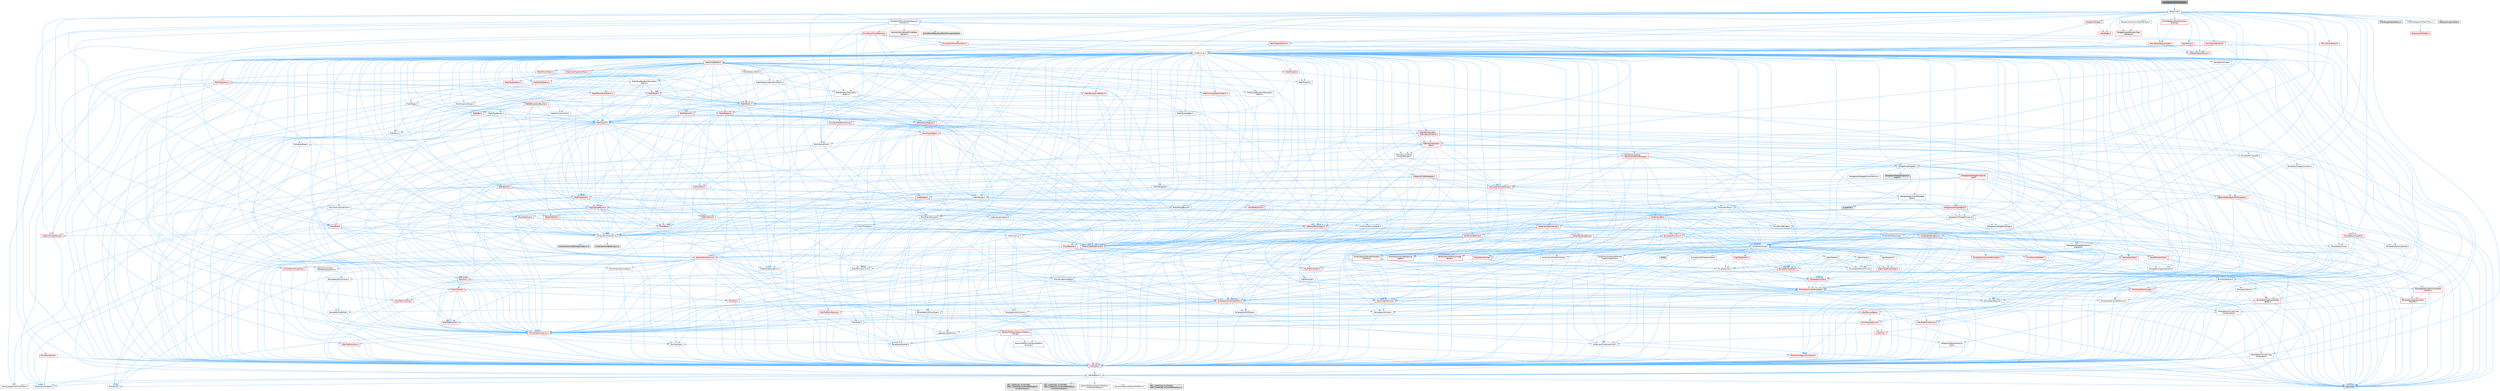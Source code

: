 digraph "LevelSequenceFBXInterop.h"
{
 // INTERACTIVE_SVG=YES
 // LATEX_PDF_SIZE
  bgcolor="transparent";
  edge [fontname=Helvetica,fontsize=10,labelfontname=Helvetica,labelfontsize=10];
  node [fontname=Helvetica,fontsize=10,shape=box,height=0.2,width=0.4];
  Node1 [id="Node000001",label="LevelSequenceFBXInterop.h",height=0.2,width=0.4,color="gray40", fillcolor="grey60", style="filled", fontcolor="black",tooltip=" "];
  Node1 -> Node2 [id="edge1_Node000001_Node000002",color="steelblue1",style="solid",tooltip=" "];
  Node2 [id="Node000002",label="ISequencer.h",height=0.2,width=0.4,color="grey40", fillcolor="white", style="filled",URL="$d7/d1d/ISequencer_8h.html",tooltip=" "];
  Node2 -> Node3 [id="edge2_Node000002_Node000003",color="steelblue1",style="solid",tooltip=" "];
  Node3 [id="Node000003",label="Containers/Array.h",height=0.2,width=0.4,color="grey40", fillcolor="white", style="filled",URL="$df/dd0/Array_8h.html",tooltip=" "];
  Node3 -> Node4 [id="edge3_Node000003_Node000004",color="steelblue1",style="solid",tooltip=" "];
  Node4 [id="Node000004",label="CoreTypes.h",height=0.2,width=0.4,color="red", fillcolor="#FFF0F0", style="filled",URL="$dc/dec/CoreTypes_8h.html",tooltip=" "];
  Node4 -> Node5 [id="edge4_Node000004_Node000005",color="steelblue1",style="solid",tooltip=" "];
  Node5 [id="Node000005",label="HAL/Platform.h",height=0.2,width=0.4,color="grey40", fillcolor="white", style="filled",URL="$d9/dd0/Platform_8h.html",tooltip=" "];
  Node5 -> Node6 [id="edge5_Node000005_Node000006",color="steelblue1",style="solid",tooltip=" "];
  Node6 [id="Node000006",label="Misc/Build.h",height=0.2,width=0.4,color="grey40", fillcolor="white", style="filled",URL="$d3/dbb/Build_8h.html",tooltip=" "];
  Node5 -> Node7 [id="edge6_Node000005_Node000007",color="steelblue1",style="solid",tooltip=" "];
  Node7 [id="Node000007",label="Misc/LargeWorldCoordinates.h",height=0.2,width=0.4,color="grey40", fillcolor="white", style="filled",URL="$d2/dcb/LargeWorldCoordinates_8h.html",tooltip=" "];
  Node5 -> Node8 [id="edge7_Node000005_Node000008",color="steelblue1",style="solid",tooltip=" "];
  Node8 [id="Node000008",label="type_traits",height=0.2,width=0.4,color="grey60", fillcolor="#E0E0E0", style="filled",tooltip=" "];
  Node5 -> Node9 [id="edge8_Node000005_Node000009",color="steelblue1",style="solid",tooltip=" "];
  Node9 [id="Node000009",label="PreprocessorHelpers.h",height=0.2,width=0.4,color="grey40", fillcolor="white", style="filled",URL="$db/ddb/PreprocessorHelpers_8h.html",tooltip=" "];
  Node5 -> Node10 [id="edge9_Node000005_Node000010",color="steelblue1",style="solid",tooltip=" "];
  Node10 [id="Node000010",label="UBT_COMPILED_PLATFORM\l/UBT_COMPILED_PLATFORMPlatform\lCompilerPreSetup.h",height=0.2,width=0.4,color="grey60", fillcolor="#E0E0E0", style="filled",tooltip=" "];
  Node5 -> Node11 [id="edge10_Node000005_Node000011",color="steelblue1",style="solid",tooltip=" "];
  Node11 [id="Node000011",label="GenericPlatform/GenericPlatform\lCompilerPreSetup.h",height=0.2,width=0.4,color="grey40", fillcolor="white", style="filled",URL="$d9/dc8/GenericPlatformCompilerPreSetup_8h.html",tooltip=" "];
  Node5 -> Node12 [id="edge11_Node000005_Node000012",color="steelblue1",style="solid",tooltip=" "];
  Node12 [id="Node000012",label="GenericPlatform/GenericPlatform.h",height=0.2,width=0.4,color="grey40", fillcolor="white", style="filled",URL="$d6/d84/GenericPlatform_8h.html",tooltip=" "];
  Node5 -> Node13 [id="edge12_Node000005_Node000013",color="steelblue1",style="solid",tooltip=" "];
  Node13 [id="Node000013",label="UBT_COMPILED_PLATFORM\l/UBT_COMPILED_PLATFORMPlatform.h",height=0.2,width=0.4,color="grey60", fillcolor="#E0E0E0", style="filled",tooltip=" "];
  Node5 -> Node14 [id="edge13_Node000005_Node000014",color="steelblue1",style="solid",tooltip=" "];
  Node14 [id="Node000014",label="UBT_COMPILED_PLATFORM\l/UBT_COMPILED_PLATFORMPlatform\lCompilerSetup.h",height=0.2,width=0.4,color="grey60", fillcolor="#E0E0E0", style="filled",tooltip=" "];
  Node3 -> Node18 [id="edge14_Node000003_Node000018",color="steelblue1",style="solid",tooltip=" "];
  Node18 [id="Node000018",label="Misc/AssertionMacros.h",height=0.2,width=0.4,color="red", fillcolor="#FFF0F0", style="filled",URL="$d0/dfa/AssertionMacros_8h.html",tooltip=" "];
  Node18 -> Node4 [id="edge15_Node000018_Node000004",color="steelblue1",style="solid",tooltip=" "];
  Node18 -> Node5 [id="edge16_Node000018_Node000005",color="steelblue1",style="solid",tooltip=" "];
  Node18 -> Node19 [id="edge17_Node000018_Node000019",color="steelblue1",style="solid",tooltip=" "];
  Node19 [id="Node000019",label="HAL/PlatformMisc.h",height=0.2,width=0.4,color="red", fillcolor="#FFF0F0", style="filled",URL="$d0/df5/PlatformMisc_8h.html",tooltip=" "];
  Node19 -> Node4 [id="edge18_Node000019_Node000004",color="steelblue1",style="solid",tooltip=" "];
  Node18 -> Node9 [id="edge19_Node000018_Node000009",color="steelblue1",style="solid",tooltip=" "];
  Node18 -> Node55 [id="edge20_Node000018_Node000055",color="steelblue1",style="solid",tooltip=" "];
  Node55 [id="Node000055",label="Templates/EnableIf.h",height=0.2,width=0.4,color="grey40", fillcolor="white", style="filled",URL="$d7/d60/EnableIf_8h.html",tooltip=" "];
  Node55 -> Node4 [id="edge21_Node000055_Node000004",color="steelblue1",style="solid",tooltip=" "];
  Node18 -> Node61 [id="edge22_Node000018_Node000061",color="steelblue1",style="solid",tooltip=" "];
  Node61 [id="Node000061",label="Misc/VarArgs.h",height=0.2,width=0.4,color="grey40", fillcolor="white", style="filled",URL="$d5/d6f/VarArgs_8h.html",tooltip=" "];
  Node61 -> Node4 [id="edge23_Node000061_Node000004",color="steelblue1",style="solid",tooltip=" "];
  Node3 -> Node69 [id="edge24_Node000003_Node000069",color="steelblue1",style="solid",tooltip=" "];
  Node69 [id="Node000069",label="Misc/IntrusiveUnsetOptional\lState.h",height=0.2,width=0.4,color="red", fillcolor="#FFF0F0", style="filled",URL="$d2/d0a/IntrusiveUnsetOptionalState_8h.html",tooltip=" "];
  Node3 -> Node71 [id="edge25_Node000003_Node000071",color="steelblue1",style="solid",tooltip=" "];
  Node71 [id="Node000071",label="Misc/ReverseIterate.h",height=0.2,width=0.4,color="red", fillcolor="#FFF0F0", style="filled",URL="$db/de3/ReverseIterate_8h.html",tooltip=" "];
  Node71 -> Node5 [id="edge26_Node000071_Node000005",color="steelblue1",style="solid",tooltip=" "];
  Node3 -> Node73 [id="edge27_Node000003_Node000073",color="steelblue1",style="solid",tooltip=" "];
  Node73 [id="Node000073",label="HAL/UnrealMemory.h",height=0.2,width=0.4,color="red", fillcolor="#FFF0F0", style="filled",URL="$d9/d96/UnrealMemory_8h.html",tooltip=" "];
  Node73 -> Node4 [id="edge28_Node000073_Node000004",color="steelblue1",style="solid",tooltip=" "];
  Node73 -> Node77 [id="edge29_Node000073_Node000077",color="steelblue1",style="solid",tooltip=" "];
  Node77 [id="Node000077",label="HAL/MemoryBase.h",height=0.2,width=0.4,color="red", fillcolor="#FFF0F0", style="filled",URL="$d6/d9f/MemoryBase_8h.html",tooltip=" "];
  Node77 -> Node4 [id="edge30_Node000077_Node000004",color="steelblue1",style="solid",tooltip=" "];
  Node77 -> Node48 [id="edge31_Node000077_Node000048",color="steelblue1",style="solid",tooltip=" "];
  Node48 [id="Node000048",label="HAL/PlatformAtomics.h",height=0.2,width=0.4,color="red", fillcolor="#FFF0F0", style="filled",URL="$d3/d36/PlatformAtomics_8h.html",tooltip=" "];
  Node48 -> Node4 [id="edge32_Node000048_Node000004",color="steelblue1",style="solid",tooltip=" "];
  Node77 -> Node31 [id="edge33_Node000077_Node000031",color="steelblue1",style="solid",tooltip=" "];
  Node31 [id="Node000031",label="HAL/PlatformCrt.h",height=0.2,width=0.4,color="red", fillcolor="#FFF0F0", style="filled",URL="$d8/d75/PlatformCrt_8h.html",tooltip=" "];
  Node77 -> Node78 [id="edge34_Node000077_Node000078",color="steelblue1",style="solid",tooltip=" "];
  Node78 [id="Node000078",label="Misc/Exec.h",height=0.2,width=0.4,color="grey40", fillcolor="white", style="filled",URL="$de/ddb/Exec_8h.html",tooltip=" "];
  Node78 -> Node4 [id="edge35_Node000078_Node000004",color="steelblue1",style="solid",tooltip=" "];
  Node78 -> Node18 [id="edge36_Node000078_Node000018",color="steelblue1",style="solid",tooltip=" "];
  Node77 -> Node79 [id="edge37_Node000077_Node000079",color="steelblue1",style="solid",tooltip=" "];
  Node79 [id="Node000079",label="Misc/OutputDevice.h",height=0.2,width=0.4,color="red", fillcolor="#FFF0F0", style="filled",URL="$d7/d32/OutputDevice_8h.html",tooltip=" "];
  Node79 -> Node26 [id="edge38_Node000079_Node000026",color="steelblue1",style="solid",tooltip=" "];
  Node26 [id="Node000026",label="CoreFwd.h",height=0.2,width=0.4,color="red", fillcolor="#FFF0F0", style="filled",URL="$d1/d1e/CoreFwd_8h.html",tooltip=" "];
  Node26 -> Node4 [id="edge39_Node000026_Node000004",color="steelblue1",style="solid",tooltip=" "];
  Node26 -> Node27 [id="edge40_Node000026_Node000027",color="steelblue1",style="solid",tooltip=" "];
  Node27 [id="Node000027",label="Containers/ContainersFwd.h",height=0.2,width=0.4,color="grey40", fillcolor="white", style="filled",URL="$d4/d0a/ContainersFwd_8h.html",tooltip=" "];
  Node27 -> Node5 [id="edge41_Node000027_Node000005",color="steelblue1",style="solid",tooltip=" "];
  Node27 -> Node4 [id="edge42_Node000027_Node000004",color="steelblue1",style="solid",tooltip=" "];
  Node27 -> Node24 [id="edge43_Node000027_Node000024",color="steelblue1",style="solid",tooltip=" "];
  Node24 [id="Node000024",label="Traits/IsContiguousContainer.h",height=0.2,width=0.4,color="red", fillcolor="#FFF0F0", style="filled",URL="$d5/d3c/IsContiguousContainer_8h.html",tooltip=" "];
  Node24 -> Node4 [id="edge44_Node000024_Node000004",color="steelblue1",style="solid",tooltip=" "];
  Node26 -> Node29 [id="edge45_Node000026_Node000029",color="steelblue1",style="solid",tooltip=" "];
  Node29 [id="Node000029",label="UObject/UObjectHierarchy\lFwd.h",height=0.2,width=0.4,color="grey40", fillcolor="white", style="filled",URL="$d3/d13/UObjectHierarchyFwd_8h.html",tooltip=" "];
  Node79 -> Node4 [id="edge46_Node000079_Node000004",color="steelblue1",style="solid",tooltip=" "];
  Node79 -> Node80 [id="edge47_Node000079_Node000080",color="steelblue1",style="solid",tooltip=" "];
  Node80 [id="Node000080",label="Logging/LogVerbosity.h",height=0.2,width=0.4,color="grey40", fillcolor="white", style="filled",URL="$d2/d8f/LogVerbosity_8h.html",tooltip=" "];
  Node80 -> Node4 [id="edge48_Node000080_Node000004",color="steelblue1",style="solid",tooltip=" "];
  Node79 -> Node61 [id="edge49_Node000079_Node000061",color="steelblue1",style="solid",tooltip=" "];
  Node73 -> Node90 [id="edge50_Node000073_Node000090",color="steelblue1",style="solid",tooltip=" "];
  Node90 [id="Node000090",label="HAL/PlatformMemory.h",height=0.2,width=0.4,color="red", fillcolor="#FFF0F0", style="filled",URL="$de/d68/PlatformMemory_8h.html",tooltip=" "];
  Node90 -> Node4 [id="edge51_Node000090_Node000004",color="steelblue1",style="solid",tooltip=" "];
  Node73 -> Node93 [id="edge52_Node000073_Node000093",color="steelblue1",style="solid",tooltip=" "];
  Node93 [id="Node000093",label="Templates/IsPointer.h",height=0.2,width=0.4,color="grey40", fillcolor="white", style="filled",URL="$d7/d05/IsPointer_8h.html",tooltip=" "];
  Node93 -> Node4 [id="edge53_Node000093_Node000004",color="steelblue1",style="solid",tooltip=" "];
  Node3 -> Node94 [id="edge54_Node000003_Node000094",color="steelblue1",style="solid",tooltip=" "];
  Node94 [id="Node000094",label="Templates/UnrealTypeTraits.h",height=0.2,width=0.4,color="red", fillcolor="#FFF0F0", style="filled",URL="$d2/d2d/UnrealTypeTraits_8h.html",tooltip=" "];
  Node94 -> Node4 [id="edge55_Node000094_Node000004",color="steelblue1",style="solid",tooltip=" "];
  Node94 -> Node93 [id="edge56_Node000094_Node000093",color="steelblue1",style="solid",tooltip=" "];
  Node94 -> Node18 [id="edge57_Node000094_Node000018",color="steelblue1",style="solid",tooltip=" "];
  Node94 -> Node86 [id="edge58_Node000094_Node000086",color="steelblue1",style="solid",tooltip=" "];
  Node86 [id="Node000086",label="Templates/AndOrNot.h",height=0.2,width=0.4,color="grey40", fillcolor="white", style="filled",URL="$db/d0a/AndOrNot_8h.html",tooltip=" "];
  Node86 -> Node4 [id="edge59_Node000086_Node000004",color="steelblue1",style="solid",tooltip=" "];
  Node94 -> Node55 [id="edge60_Node000094_Node000055",color="steelblue1",style="solid",tooltip=" "];
  Node94 -> Node95 [id="edge61_Node000094_Node000095",color="steelblue1",style="solid",tooltip=" "];
  Node95 [id="Node000095",label="Templates/IsArithmetic.h",height=0.2,width=0.4,color="grey40", fillcolor="white", style="filled",URL="$d2/d5d/IsArithmetic_8h.html",tooltip=" "];
  Node95 -> Node4 [id="edge62_Node000095_Node000004",color="steelblue1",style="solid",tooltip=" "];
  Node94 -> Node97 [id="edge63_Node000094_Node000097",color="steelblue1",style="solid",tooltip=" "];
  Node97 [id="Node000097",label="Templates/IsPODType.h",height=0.2,width=0.4,color="grey40", fillcolor="white", style="filled",URL="$d7/db1/IsPODType_8h.html",tooltip=" "];
  Node97 -> Node4 [id="edge64_Node000097_Node000004",color="steelblue1",style="solid",tooltip=" "];
  Node94 -> Node98 [id="edge65_Node000094_Node000098",color="steelblue1",style="solid",tooltip=" "];
  Node98 [id="Node000098",label="Templates/IsUECoreType.h",height=0.2,width=0.4,color="grey40", fillcolor="white", style="filled",URL="$d1/db8/IsUECoreType_8h.html",tooltip=" "];
  Node98 -> Node4 [id="edge66_Node000098_Node000004",color="steelblue1",style="solid",tooltip=" "];
  Node98 -> Node8 [id="edge67_Node000098_Node000008",color="steelblue1",style="solid",tooltip=" "];
  Node94 -> Node87 [id="edge68_Node000094_Node000087",color="steelblue1",style="solid",tooltip=" "];
  Node87 [id="Node000087",label="Templates/IsTriviallyCopy\lConstructible.h",height=0.2,width=0.4,color="grey40", fillcolor="white", style="filled",URL="$d3/d78/IsTriviallyCopyConstructible_8h.html",tooltip=" "];
  Node87 -> Node4 [id="edge69_Node000087_Node000004",color="steelblue1",style="solid",tooltip=" "];
  Node87 -> Node8 [id="edge70_Node000087_Node000008",color="steelblue1",style="solid",tooltip=" "];
  Node3 -> Node99 [id="edge71_Node000003_Node000099",color="steelblue1",style="solid",tooltip=" "];
  Node99 [id="Node000099",label="Templates/UnrealTemplate.h",height=0.2,width=0.4,color="red", fillcolor="#FFF0F0", style="filled",URL="$d4/d24/UnrealTemplate_8h.html",tooltip=" "];
  Node99 -> Node4 [id="edge72_Node000099_Node000004",color="steelblue1",style="solid",tooltip=" "];
  Node99 -> Node93 [id="edge73_Node000099_Node000093",color="steelblue1",style="solid",tooltip=" "];
  Node99 -> Node73 [id="edge74_Node000099_Node000073",color="steelblue1",style="solid",tooltip=" "];
  Node99 -> Node94 [id="edge75_Node000099_Node000094",color="steelblue1",style="solid",tooltip=" "];
  Node99 -> Node102 [id="edge76_Node000099_Node000102",color="steelblue1",style="solid",tooltip=" "];
  Node102 [id="Node000102",label="Templates/RemoveReference.h",height=0.2,width=0.4,color="grey40", fillcolor="white", style="filled",URL="$da/dbe/RemoveReference_8h.html",tooltip=" "];
  Node102 -> Node4 [id="edge77_Node000102_Node000004",color="steelblue1",style="solid",tooltip=" "];
  Node99 -> Node63 [id="edge78_Node000099_Node000063",color="steelblue1",style="solid",tooltip=" "];
  Node63 [id="Node000063",label="Templates/Requires.h",height=0.2,width=0.4,color="grey40", fillcolor="white", style="filled",URL="$dc/d96/Requires_8h.html",tooltip=" "];
  Node63 -> Node55 [id="edge79_Node000063_Node000055",color="steelblue1",style="solid",tooltip=" "];
  Node63 -> Node8 [id="edge80_Node000063_Node000008",color="steelblue1",style="solid",tooltip=" "];
  Node99 -> Node103 [id="edge81_Node000099_Node000103",color="steelblue1",style="solid",tooltip=" "];
  Node103 [id="Node000103",label="Templates/TypeCompatible\lBytes.h",height=0.2,width=0.4,color="red", fillcolor="#FFF0F0", style="filled",URL="$df/d0a/TypeCompatibleBytes_8h.html",tooltip=" "];
  Node103 -> Node4 [id="edge82_Node000103_Node000004",color="steelblue1",style="solid",tooltip=" "];
  Node103 -> Node8 [id="edge83_Node000103_Node000008",color="steelblue1",style="solid",tooltip=" "];
  Node99 -> Node24 [id="edge84_Node000099_Node000024",color="steelblue1",style="solid",tooltip=" "];
  Node99 -> Node8 [id="edge85_Node000099_Node000008",color="steelblue1",style="solid",tooltip=" "];
  Node3 -> Node105 [id="edge86_Node000003_Node000105",color="steelblue1",style="solid",tooltip=" "];
  Node105 [id="Node000105",label="Containers/AllowShrinking.h",height=0.2,width=0.4,color="grey40", fillcolor="white", style="filled",URL="$d7/d1a/AllowShrinking_8h.html",tooltip=" "];
  Node105 -> Node4 [id="edge87_Node000105_Node000004",color="steelblue1",style="solid",tooltip=" "];
  Node3 -> Node106 [id="edge88_Node000003_Node000106",color="steelblue1",style="solid",tooltip=" "];
  Node106 [id="Node000106",label="Containers/ContainerAllocation\lPolicies.h",height=0.2,width=0.4,color="red", fillcolor="#FFF0F0", style="filled",URL="$d7/dff/ContainerAllocationPolicies_8h.html",tooltip=" "];
  Node106 -> Node4 [id="edge89_Node000106_Node000004",color="steelblue1",style="solid",tooltip=" "];
  Node106 -> Node106 [id="edge90_Node000106_Node000106",color="steelblue1",style="solid",tooltip=" "];
  Node106 -> Node108 [id="edge91_Node000106_Node000108",color="steelblue1",style="solid",tooltip=" "];
  Node108 [id="Node000108",label="HAL/PlatformMath.h",height=0.2,width=0.4,color="red", fillcolor="#FFF0F0", style="filled",URL="$dc/d53/PlatformMath_8h.html",tooltip=" "];
  Node108 -> Node4 [id="edge92_Node000108_Node000004",color="steelblue1",style="solid",tooltip=" "];
  Node106 -> Node73 [id="edge93_Node000106_Node000073",color="steelblue1",style="solid",tooltip=" "];
  Node106 -> Node41 [id="edge94_Node000106_Node000041",color="steelblue1",style="solid",tooltip=" "];
  Node41 [id="Node000041",label="Math/NumericLimits.h",height=0.2,width=0.4,color="grey40", fillcolor="white", style="filled",URL="$df/d1b/NumericLimits_8h.html",tooltip=" "];
  Node41 -> Node4 [id="edge95_Node000041_Node000004",color="steelblue1",style="solid",tooltip=" "];
  Node106 -> Node18 [id="edge96_Node000106_Node000018",color="steelblue1",style="solid",tooltip=" "];
  Node106 -> Node117 [id="edge97_Node000106_Node000117",color="steelblue1",style="solid",tooltip=" "];
  Node117 [id="Node000117",label="Templates/MemoryOps.h",height=0.2,width=0.4,color="red", fillcolor="#FFF0F0", style="filled",URL="$db/dea/MemoryOps_8h.html",tooltip=" "];
  Node117 -> Node4 [id="edge98_Node000117_Node000004",color="steelblue1",style="solid",tooltip=" "];
  Node117 -> Node73 [id="edge99_Node000117_Node000073",color="steelblue1",style="solid",tooltip=" "];
  Node117 -> Node88 [id="edge100_Node000117_Node000088",color="steelblue1",style="solid",tooltip=" "];
  Node88 [id="Node000088",label="Templates/IsTriviallyCopy\lAssignable.h",height=0.2,width=0.4,color="grey40", fillcolor="white", style="filled",URL="$d2/df2/IsTriviallyCopyAssignable_8h.html",tooltip=" "];
  Node88 -> Node4 [id="edge101_Node000088_Node000004",color="steelblue1",style="solid",tooltip=" "];
  Node88 -> Node8 [id="edge102_Node000088_Node000008",color="steelblue1",style="solid",tooltip=" "];
  Node117 -> Node87 [id="edge103_Node000117_Node000087",color="steelblue1",style="solid",tooltip=" "];
  Node117 -> Node63 [id="edge104_Node000117_Node000063",color="steelblue1",style="solid",tooltip=" "];
  Node117 -> Node94 [id="edge105_Node000117_Node000094",color="steelblue1",style="solid",tooltip=" "];
  Node117 -> Node8 [id="edge106_Node000117_Node000008",color="steelblue1",style="solid",tooltip=" "];
  Node106 -> Node103 [id="edge107_Node000106_Node000103",color="steelblue1",style="solid",tooltip=" "];
  Node106 -> Node8 [id="edge108_Node000106_Node000008",color="steelblue1",style="solid",tooltip=" "];
  Node3 -> Node118 [id="edge109_Node000003_Node000118",color="steelblue1",style="solid",tooltip=" "];
  Node118 [id="Node000118",label="Containers/ContainerElement\lTypeCompatibility.h",height=0.2,width=0.4,color="grey40", fillcolor="white", style="filled",URL="$df/ddf/ContainerElementTypeCompatibility_8h.html",tooltip=" "];
  Node118 -> Node4 [id="edge110_Node000118_Node000004",color="steelblue1",style="solid",tooltip=" "];
  Node118 -> Node94 [id="edge111_Node000118_Node000094",color="steelblue1",style="solid",tooltip=" "];
  Node3 -> Node119 [id="edge112_Node000003_Node000119",color="steelblue1",style="solid",tooltip=" "];
  Node119 [id="Node000119",label="Serialization/Archive.h",height=0.2,width=0.4,color="red", fillcolor="#FFF0F0", style="filled",URL="$d7/d3b/Archive_8h.html",tooltip=" "];
  Node119 -> Node26 [id="edge113_Node000119_Node000026",color="steelblue1",style="solid",tooltip=" "];
  Node119 -> Node4 [id="edge114_Node000119_Node000004",color="steelblue1",style="solid",tooltip=" "];
  Node119 -> Node120 [id="edge115_Node000119_Node000120",color="steelblue1",style="solid",tooltip=" "];
  Node120 [id="Node000120",label="HAL/PlatformProperties.h",height=0.2,width=0.4,color="red", fillcolor="#FFF0F0", style="filled",URL="$d9/db0/PlatformProperties_8h.html",tooltip=" "];
  Node120 -> Node4 [id="edge116_Node000120_Node000004",color="steelblue1",style="solid",tooltip=" "];
  Node119 -> Node123 [id="edge117_Node000119_Node000123",color="steelblue1",style="solid",tooltip=" "];
  Node123 [id="Node000123",label="Internationalization\l/TextNamespaceFwd.h",height=0.2,width=0.4,color="grey40", fillcolor="white", style="filled",URL="$d8/d97/TextNamespaceFwd_8h.html",tooltip=" "];
  Node123 -> Node4 [id="edge118_Node000123_Node000004",color="steelblue1",style="solid",tooltip=" "];
  Node119 -> Node18 [id="edge119_Node000119_Node000018",color="steelblue1",style="solid",tooltip=" "];
  Node119 -> Node6 [id="edge120_Node000119_Node000006",color="steelblue1",style="solid",tooltip=" "];
  Node119 -> Node124 [id="edge121_Node000119_Node000124",color="steelblue1",style="solid",tooltip=" "];
  Node124 [id="Node000124",label="Misc/EngineVersionBase.h",height=0.2,width=0.4,color="grey40", fillcolor="white", style="filled",URL="$d5/d2b/EngineVersionBase_8h.html",tooltip=" "];
  Node124 -> Node4 [id="edge122_Node000124_Node000004",color="steelblue1",style="solid",tooltip=" "];
  Node119 -> Node61 [id="edge123_Node000119_Node000061",color="steelblue1",style="solid",tooltip=" "];
  Node119 -> Node55 [id="edge124_Node000119_Node000055",color="steelblue1",style="solid",tooltip=" "];
  Node119 -> Node127 [id="edge125_Node000119_Node000127",color="steelblue1",style="solid",tooltip=" "];
  Node127 [id="Node000127",label="Templates/IsEnumClass.h",height=0.2,width=0.4,color="grey40", fillcolor="white", style="filled",URL="$d7/d15/IsEnumClass_8h.html",tooltip=" "];
  Node127 -> Node4 [id="edge126_Node000127_Node000004",color="steelblue1",style="solid",tooltip=" "];
  Node127 -> Node86 [id="edge127_Node000127_Node000086",color="steelblue1",style="solid",tooltip=" "];
  Node119 -> Node99 [id="edge128_Node000119_Node000099",color="steelblue1",style="solid",tooltip=" "];
  Node119 -> Node128 [id="edge129_Node000119_Node000128",color="steelblue1",style="solid",tooltip=" "];
  Node128 [id="Node000128",label="UObject/ObjectVersion.h",height=0.2,width=0.4,color="grey40", fillcolor="white", style="filled",URL="$da/d63/ObjectVersion_8h.html",tooltip=" "];
  Node128 -> Node4 [id="edge130_Node000128_Node000004",color="steelblue1",style="solid",tooltip=" "];
  Node3 -> Node129 [id="edge131_Node000003_Node000129",color="steelblue1",style="solid",tooltip=" "];
  Node129 [id="Node000129",label="Serialization/MemoryImage\lWriter.h",height=0.2,width=0.4,color="red", fillcolor="#FFF0F0", style="filled",URL="$d0/d08/MemoryImageWriter_8h.html",tooltip=" "];
  Node129 -> Node4 [id="edge132_Node000129_Node000004",color="steelblue1",style="solid",tooltip=" "];
  Node3 -> Node143 [id="edge133_Node000003_Node000143",color="steelblue1",style="solid",tooltip=" "];
  Node143 [id="Node000143",label="Algo/Heapify.h",height=0.2,width=0.4,color="grey40", fillcolor="white", style="filled",URL="$d0/d2a/Heapify_8h.html",tooltip=" "];
  Node143 -> Node144 [id="edge134_Node000143_Node000144",color="steelblue1",style="solid",tooltip=" "];
  Node144 [id="Node000144",label="Algo/Impl/BinaryHeap.h",height=0.2,width=0.4,color="red", fillcolor="#FFF0F0", style="filled",URL="$d7/da3/Algo_2Impl_2BinaryHeap_8h.html",tooltip=" "];
  Node144 -> Node145 [id="edge135_Node000144_Node000145",color="steelblue1",style="solid",tooltip=" "];
  Node145 [id="Node000145",label="Templates/Invoke.h",height=0.2,width=0.4,color="red", fillcolor="#FFF0F0", style="filled",URL="$d7/deb/Invoke_8h.html",tooltip=" "];
  Node145 -> Node4 [id="edge136_Node000145_Node000004",color="steelblue1",style="solid",tooltip=" "];
  Node145 -> Node99 [id="edge137_Node000145_Node000099",color="steelblue1",style="solid",tooltip=" "];
  Node145 -> Node8 [id="edge138_Node000145_Node000008",color="steelblue1",style="solid",tooltip=" "];
  Node144 -> Node8 [id="edge139_Node000144_Node000008",color="steelblue1",style="solid",tooltip=" "];
  Node143 -> Node149 [id="edge140_Node000143_Node000149",color="steelblue1",style="solid",tooltip=" "];
  Node149 [id="Node000149",label="Templates/IdentityFunctor.h",height=0.2,width=0.4,color="grey40", fillcolor="white", style="filled",URL="$d7/d2e/IdentityFunctor_8h.html",tooltip=" "];
  Node149 -> Node5 [id="edge141_Node000149_Node000005",color="steelblue1",style="solid",tooltip=" "];
  Node143 -> Node145 [id="edge142_Node000143_Node000145",color="steelblue1",style="solid",tooltip=" "];
  Node143 -> Node150 [id="edge143_Node000143_Node000150",color="steelblue1",style="solid",tooltip=" "];
  Node150 [id="Node000150",label="Templates/Less.h",height=0.2,width=0.4,color="grey40", fillcolor="white", style="filled",URL="$de/dc8/Less_8h.html",tooltip=" "];
  Node150 -> Node4 [id="edge144_Node000150_Node000004",color="steelblue1",style="solid",tooltip=" "];
  Node150 -> Node99 [id="edge145_Node000150_Node000099",color="steelblue1",style="solid",tooltip=" "];
  Node143 -> Node99 [id="edge146_Node000143_Node000099",color="steelblue1",style="solid",tooltip=" "];
  Node3 -> Node151 [id="edge147_Node000003_Node000151",color="steelblue1",style="solid",tooltip=" "];
  Node151 [id="Node000151",label="Algo/HeapSort.h",height=0.2,width=0.4,color="grey40", fillcolor="white", style="filled",URL="$d3/d92/HeapSort_8h.html",tooltip=" "];
  Node151 -> Node144 [id="edge148_Node000151_Node000144",color="steelblue1",style="solid",tooltip=" "];
  Node151 -> Node149 [id="edge149_Node000151_Node000149",color="steelblue1",style="solid",tooltip=" "];
  Node151 -> Node150 [id="edge150_Node000151_Node000150",color="steelblue1",style="solid",tooltip=" "];
  Node151 -> Node99 [id="edge151_Node000151_Node000099",color="steelblue1",style="solid",tooltip=" "];
  Node3 -> Node152 [id="edge152_Node000003_Node000152",color="steelblue1",style="solid",tooltip=" "];
  Node152 [id="Node000152",label="Algo/IsHeap.h",height=0.2,width=0.4,color="grey40", fillcolor="white", style="filled",URL="$de/d32/IsHeap_8h.html",tooltip=" "];
  Node152 -> Node144 [id="edge153_Node000152_Node000144",color="steelblue1",style="solid",tooltip=" "];
  Node152 -> Node149 [id="edge154_Node000152_Node000149",color="steelblue1",style="solid",tooltip=" "];
  Node152 -> Node145 [id="edge155_Node000152_Node000145",color="steelblue1",style="solid",tooltip=" "];
  Node152 -> Node150 [id="edge156_Node000152_Node000150",color="steelblue1",style="solid",tooltip=" "];
  Node152 -> Node99 [id="edge157_Node000152_Node000099",color="steelblue1",style="solid",tooltip=" "];
  Node3 -> Node144 [id="edge158_Node000003_Node000144",color="steelblue1",style="solid",tooltip=" "];
  Node3 -> Node153 [id="edge159_Node000003_Node000153",color="steelblue1",style="solid",tooltip=" "];
  Node153 [id="Node000153",label="Algo/StableSort.h",height=0.2,width=0.4,color="red", fillcolor="#FFF0F0", style="filled",URL="$d7/d3c/StableSort_8h.html",tooltip=" "];
  Node153 -> Node149 [id="edge160_Node000153_Node000149",color="steelblue1",style="solid",tooltip=" "];
  Node153 -> Node145 [id="edge161_Node000153_Node000145",color="steelblue1",style="solid",tooltip=" "];
  Node153 -> Node150 [id="edge162_Node000153_Node000150",color="steelblue1",style="solid",tooltip=" "];
  Node153 -> Node99 [id="edge163_Node000153_Node000099",color="steelblue1",style="solid",tooltip=" "];
  Node3 -> Node156 [id="edge164_Node000003_Node000156",color="steelblue1",style="solid",tooltip=" "];
  Node156 [id="Node000156",label="Concepts/GetTypeHashable.h",height=0.2,width=0.4,color="grey40", fillcolor="white", style="filled",URL="$d3/da2/GetTypeHashable_8h.html",tooltip=" "];
  Node156 -> Node4 [id="edge165_Node000156_Node000004",color="steelblue1",style="solid",tooltip=" "];
  Node156 -> Node134 [id="edge166_Node000156_Node000134",color="steelblue1",style="solid",tooltip=" "];
  Node134 [id="Node000134",label="Templates/TypeHash.h",height=0.2,width=0.4,color="red", fillcolor="#FFF0F0", style="filled",URL="$d1/d62/TypeHash_8h.html",tooltip=" "];
  Node134 -> Node4 [id="edge167_Node000134_Node000004",color="steelblue1",style="solid",tooltip=" "];
  Node134 -> Node63 [id="edge168_Node000134_Node000063",color="steelblue1",style="solid",tooltip=" "];
  Node134 -> Node135 [id="edge169_Node000134_Node000135",color="steelblue1",style="solid",tooltip=" "];
  Node135 [id="Node000135",label="Misc/Crc.h",height=0.2,width=0.4,color="red", fillcolor="#FFF0F0", style="filled",URL="$d4/dd2/Crc_8h.html",tooltip=" "];
  Node135 -> Node4 [id="edge170_Node000135_Node000004",color="steelblue1",style="solid",tooltip=" "];
  Node135 -> Node75 [id="edge171_Node000135_Node000075",color="steelblue1",style="solid",tooltip=" "];
  Node75 [id="Node000075",label="HAL/PlatformString.h",height=0.2,width=0.4,color="red", fillcolor="#FFF0F0", style="filled",URL="$db/db5/PlatformString_8h.html",tooltip=" "];
  Node75 -> Node4 [id="edge172_Node000075_Node000004",color="steelblue1",style="solid",tooltip=" "];
  Node135 -> Node18 [id="edge173_Node000135_Node000018",color="steelblue1",style="solid",tooltip=" "];
  Node135 -> Node136 [id="edge174_Node000135_Node000136",color="steelblue1",style="solid",tooltip=" "];
  Node136 [id="Node000136",label="Misc/CString.h",height=0.2,width=0.4,color="red", fillcolor="#FFF0F0", style="filled",URL="$d2/d49/CString_8h.html",tooltip=" "];
  Node136 -> Node4 [id="edge175_Node000136_Node000004",color="steelblue1",style="solid",tooltip=" "];
  Node136 -> Node31 [id="edge176_Node000136_Node000031",color="steelblue1",style="solid",tooltip=" "];
  Node136 -> Node75 [id="edge177_Node000136_Node000075",color="steelblue1",style="solid",tooltip=" "];
  Node136 -> Node18 [id="edge178_Node000136_Node000018",color="steelblue1",style="solid",tooltip=" "];
  Node136 -> Node137 [id="edge179_Node000136_Node000137",color="steelblue1",style="solid",tooltip=" "];
  Node137 [id="Node000137",label="Misc/Char.h",height=0.2,width=0.4,color="red", fillcolor="#FFF0F0", style="filled",URL="$d0/d58/Char_8h.html",tooltip=" "];
  Node137 -> Node4 [id="edge180_Node000137_Node000004",color="steelblue1",style="solid",tooltip=" "];
  Node137 -> Node8 [id="edge181_Node000137_Node000008",color="steelblue1",style="solid",tooltip=" "];
  Node136 -> Node61 [id="edge182_Node000136_Node000061",color="steelblue1",style="solid",tooltip=" "];
  Node135 -> Node137 [id="edge183_Node000135_Node000137",color="steelblue1",style="solid",tooltip=" "];
  Node135 -> Node94 [id="edge184_Node000135_Node000094",color="steelblue1",style="solid",tooltip=" "];
  Node134 -> Node8 [id="edge185_Node000134_Node000008",color="steelblue1",style="solid",tooltip=" "];
  Node3 -> Node149 [id="edge186_Node000003_Node000149",color="steelblue1",style="solid",tooltip=" "];
  Node3 -> Node145 [id="edge187_Node000003_Node000145",color="steelblue1",style="solid",tooltip=" "];
  Node3 -> Node150 [id="edge188_Node000003_Node000150",color="steelblue1",style="solid",tooltip=" "];
  Node3 -> Node157 [id="edge189_Node000003_Node000157",color="steelblue1",style="solid",tooltip=" "];
  Node157 [id="Node000157",label="Templates/LosesQualifiers\lFromTo.h",height=0.2,width=0.4,color="red", fillcolor="#FFF0F0", style="filled",URL="$d2/db3/LosesQualifiersFromTo_8h.html",tooltip=" "];
  Node157 -> Node8 [id="edge190_Node000157_Node000008",color="steelblue1",style="solid",tooltip=" "];
  Node3 -> Node63 [id="edge191_Node000003_Node000063",color="steelblue1",style="solid",tooltip=" "];
  Node3 -> Node158 [id="edge192_Node000003_Node000158",color="steelblue1",style="solid",tooltip=" "];
  Node158 [id="Node000158",label="Templates/Sorting.h",height=0.2,width=0.4,color="red", fillcolor="#FFF0F0", style="filled",URL="$d3/d9e/Sorting_8h.html",tooltip=" "];
  Node158 -> Node4 [id="edge193_Node000158_Node000004",color="steelblue1",style="solid",tooltip=" "];
  Node158 -> Node108 [id="edge194_Node000158_Node000108",color="steelblue1",style="solid",tooltip=" "];
  Node158 -> Node150 [id="edge195_Node000158_Node000150",color="steelblue1",style="solid",tooltip=" "];
  Node3 -> Node162 [id="edge196_Node000003_Node000162",color="steelblue1",style="solid",tooltip=" "];
  Node162 [id="Node000162",label="Templates/AlignmentTemplates.h",height=0.2,width=0.4,color="red", fillcolor="#FFF0F0", style="filled",URL="$dd/d32/AlignmentTemplates_8h.html",tooltip=" "];
  Node162 -> Node4 [id="edge197_Node000162_Node000004",color="steelblue1",style="solid",tooltip=" "];
  Node162 -> Node93 [id="edge198_Node000162_Node000093",color="steelblue1",style="solid",tooltip=" "];
  Node3 -> Node22 [id="edge199_Node000003_Node000022",color="steelblue1",style="solid",tooltip=" "];
  Node22 [id="Node000022",label="Traits/ElementType.h",height=0.2,width=0.4,color="red", fillcolor="#FFF0F0", style="filled",URL="$d5/d4f/ElementType_8h.html",tooltip=" "];
  Node22 -> Node5 [id="edge200_Node000022_Node000005",color="steelblue1",style="solid",tooltip=" "];
  Node22 -> Node8 [id="edge201_Node000022_Node000008",color="steelblue1",style="solid",tooltip=" "];
  Node3 -> Node114 [id="edge202_Node000003_Node000114",color="steelblue1",style="solid",tooltip=" "];
  Node114 [id="Node000114",label="limits",height=0.2,width=0.4,color="grey60", fillcolor="#E0E0E0", style="filled",tooltip=" "];
  Node3 -> Node8 [id="edge203_Node000003_Node000008",color="steelblue1",style="solid",tooltip=" "];
  Node2 -> Node163 [id="edge204_Node000002_Node000163",color="steelblue1",style="solid",tooltip=" "];
  Node163 [id="Node000163",label="Containers/ArrayView.h",height=0.2,width=0.4,color="grey40", fillcolor="white", style="filled",URL="$d7/df4/ArrayView_8h.html",tooltip=" "];
  Node163 -> Node4 [id="edge205_Node000163_Node000004",color="steelblue1",style="solid",tooltip=" "];
  Node163 -> Node27 [id="edge206_Node000163_Node000027",color="steelblue1",style="solid",tooltip=" "];
  Node163 -> Node18 [id="edge207_Node000163_Node000018",color="steelblue1",style="solid",tooltip=" "];
  Node163 -> Node71 [id="edge208_Node000163_Node000071",color="steelblue1",style="solid",tooltip=" "];
  Node163 -> Node69 [id="edge209_Node000163_Node000069",color="steelblue1",style="solid",tooltip=" "];
  Node163 -> Node145 [id="edge210_Node000163_Node000145",color="steelblue1",style="solid",tooltip=" "];
  Node163 -> Node94 [id="edge211_Node000163_Node000094",color="steelblue1",style="solid",tooltip=" "];
  Node163 -> Node22 [id="edge212_Node000163_Node000022",color="steelblue1",style="solid",tooltip=" "];
  Node163 -> Node3 [id="edge213_Node000163_Node000003",color="steelblue1",style="solid",tooltip=" "];
  Node163 -> Node161 [id="edge214_Node000163_Node000161",color="steelblue1",style="solid",tooltip=" "];
  Node161 [id="Node000161",label="Math/UnrealMathUtility.h",height=0.2,width=0.4,color="red", fillcolor="#FFF0F0", style="filled",URL="$db/db8/UnrealMathUtility_8h.html",tooltip=" "];
  Node161 -> Node4 [id="edge215_Node000161_Node000004",color="steelblue1",style="solid",tooltip=" "];
  Node161 -> Node18 [id="edge216_Node000161_Node000018",color="steelblue1",style="solid",tooltip=" "];
  Node161 -> Node108 [id="edge217_Node000161_Node000108",color="steelblue1",style="solid",tooltip=" "];
  Node161 -> Node63 [id="edge218_Node000161_Node000063",color="steelblue1",style="solid",tooltip=" "];
  Node163 -> Node8 [id="edge219_Node000163_Node000008",color="steelblue1",style="solid",tooltip=" "];
  Node2 -> Node164 [id="edge220_Node000002_Node000164",color="steelblue1",style="solid",tooltip=" "];
  Node164 [id="Node000164",label="Containers/UnrealString.h",height=0.2,width=0.4,color="grey40", fillcolor="white", style="filled",URL="$d5/dba/UnrealString_8h.html",tooltip=" "];
  Node164 -> Node165 [id="edge221_Node000164_Node000165",color="steelblue1",style="solid",tooltip=" "];
  Node165 [id="Node000165",label="Containers/UnrealStringIncludes.h.inl",height=0.2,width=0.4,color="grey60", fillcolor="#E0E0E0", style="filled",tooltip=" "];
  Node164 -> Node166 [id="edge222_Node000164_Node000166",color="steelblue1",style="solid",tooltip=" "];
  Node166 [id="Node000166",label="Containers/UnrealString.h.inl",height=0.2,width=0.4,color="grey60", fillcolor="#E0E0E0", style="filled",tooltip=" "];
  Node164 -> Node167 [id="edge223_Node000164_Node000167",color="steelblue1",style="solid",tooltip=" "];
  Node167 [id="Node000167",label="Misc/StringFormatArg.h",height=0.2,width=0.4,color="grey40", fillcolor="white", style="filled",URL="$d2/d16/StringFormatArg_8h.html",tooltip=" "];
  Node167 -> Node27 [id="edge224_Node000167_Node000027",color="steelblue1",style="solid",tooltip=" "];
  Node2 -> Node168 [id="edge225_Node000002_Node000168",color="steelblue1",style="solid",tooltip=" "];
  Node168 [id="Node000168",label="CoreMinimal.h",height=0.2,width=0.4,color="grey40", fillcolor="white", style="filled",URL="$d7/d67/CoreMinimal_8h.html",tooltip=" "];
  Node168 -> Node4 [id="edge226_Node000168_Node000004",color="steelblue1",style="solid",tooltip=" "];
  Node168 -> Node26 [id="edge227_Node000168_Node000026",color="steelblue1",style="solid",tooltip=" "];
  Node168 -> Node29 [id="edge228_Node000168_Node000029",color="steelblue1",style="solid",tooltip=" "];
  Node168 -> Node27 [id="edge229_Node000168_Node000027",color="steelblue1",style="solid",tooltip=" "];
  Node168 -> Node61 [id="edge230_Node000168_Node000061",color="steelblue1",style="solid",tooltip=" "];
  Node168 -> Node80 [id="edge231_Node000168_Node000080",color="steelblue1",style="solid",tooltip=" "];
  Node168 -> Node79 [id="edge232_Node000168_Node000079",color="steelblue1",style="solid",tooltip=" "];
  Node168 -> Node31 [id="edge233_Node000168_Node000031",color="steelblue1",style="solid",tooltip=" "];
  Node168 -> Node19 [id="edge234_Node000168_Node000019",color="steelblue1",style="solid",tooltip=" "];
  Node168 -> Node18 [id="edge235_Node000168_Node000018",color="steelblue1",style="solid",tooltip=" "];
  Node168 -> Node93 [id="edge236_Node000168_Node000093",color="steelblue1",style="solid",tooltip=" "];
  Node168 -> Node90 [id="edge237_Node000168_Node000090",color="steelblue1",style="solid",tooltip=" "];
  Node168 -> Node48 [id="edge238_Node000168_Node000048",color="steelblue1",style="solid",tooltip=" "];
  Node168 -> Node78 [id="edge239_Node000168_Node000078",color="steelblue1",style="solid",tooltip=" "];
  Node168 -> Node77 [id="edge240_Node000168_Node000077",color="steelblue1",style="solid",tooltip=" "];
  Node168 -> Node73 [id="edge241_Node000168_Node000073",color="steelblue1",style="solid",tooltip=" "];
  Node168 -> Node95 [id="edge242_Node000168_Node000095",color="steelblue1",style="solid",tooltip=" "];
  Node168 -> Node86 [id="edge243_Node000168_Node000086",color="steelblue1",style="solid",tooltip=" "];
  Node168 -> Node97 [id="edge244_Node000168_Node000097",color="steelblue1",style="solid",tooltip=" "];
  Node168 -> Node98 [id="edge245_Node000168_Node000098",color="steelblue1",style="solid",tooltip=" "];
  Node168 -> Node87 [id="edge246_Node000168_Node000087",color="steelblue1",style="solid",tooltip=" "];
  Node168 -> Node94 [id="edge247_Node000168_Node000094",color="steelblue1",style="solid",tooltip=" "];
  Node168 -> Node55 [id="edge248_Node000168_Node000055",color="steelblue1",style="solid",tooltip=" "];
  Node168 -> Node102 [id="edge249_Node000168_Node000102",color="steelblue1",style="solid",tooltip=" "];
  Node168 -> Node169 [id="edge250_Node000168_Node000169",color="steelblue1",style="solid",tooltip=" "];
  Node169 [id="Node000169",label="Templates/IntegralConstant.h",height=0.2,width=0.4,color="grey40", fillcolor="white", style="filled",URL="$db/d1b/IntegralConstant_8h.html",tooltip=" "];
  Node169 -> Node4 [id="edge251_Node000169_Node000004",color="steelblue1",style="solid",tooltip=" "];
  Node168 -> Node170 [id="edge252_Node000168_Node000170",color="steelblue1",style="solid",tooltip=" "];
  Node170 [id="Node000170",label="Templates/IsClass.h",height=0.2,width=0.4,color="grey40", fillcolor="white", style="filled",URL="$db/dcb/IsClass_8h.html",tooltip=" "];
  Node170 -> Node4 [id="edge253_Node000170_Node000004",color="steelblue1",style="solid",tooltip=" "];
  Node168 -> Node103 [id="edge254_Node000168_Node000103",color="steelblue1",style="solid",tooltip=" "];
  Node168 -> Node24 [id="edge255_Node000168_Node000024",color="steelblue1",style="solid",tooltip=" "];
  Node168 -> Node99 [id="edge256_Node000168_Node000099",color="steelblue1",style="solid",tooltip=" "];
  Node168 -> Node41 [id="edge257_Node000168_Node000041",color="steelblue1",style="solid",tooltip=" "];
  Node168 -> Node108 [id="edge258_Node000168_Node000108",color="steelblue1",style="solid",tooltip=" "];
  Node168 -> Node88 [id="edge259_Node000168_Node000088",color="steelblue1",style="solid",tooltip=" "];
  Node168 -> Node117 [id="edge260_Node000168_Node000117",color="steelblue1",style="solid",tooltip=" "];
  Node168 -> Node106 [id="edge261_Node000168_Node000106",color="steelblue1",style="solid",tooltip=" "];
  Node168 -> Node127 [id="edge262_Node000168_Node000127",color="steelblue1",style="solid",tooltip=" "];
  Node168 -> Node120 [id="edge263_Node000168_Node000120",color="steelblue1",style="solid",tooltip=" "];
  Node168 -> Node124 [id="edge264_Node000168_Node000124",color="steelblue1",style="solid",tooltip=" "];
  Node168 -> Node123 [id="edge265_Node000168_Node000123",color="steelblue1",style="solid",tooltip=" "];
  Node168 -> Node119 [id="edge266_Node000168_Node000119",color="steelblue1",style="solid",tooltip=" "];
  Node168 -> Node150 [id="edge267_Node000168_Node000150",color="steelblue1",style="solid",tooltip=" "];
  Node168 -> Node158 [id="edge268_Node000168_Node000158",color="steelblue1",style="solid",tooltip=" "];
  Node168 -> Node137 [id="edge269_Node000168_Node000137",color="steelblue1",style="solid",tooltip=" "];
  Node168 -> Node171 [id="edge270_Node000168_Node000171",color="steelblue1",style="solid",tooltip=" "];
  Node171 [id="Node000171",label="GenericPlatform/GenericPlatform\lStricmp.h",height=0.2,width=0.4,color="grey40", fillcolor="white", style="filled",URL="$d2/d86/GenericPlatformStricmp_8h.html",tooltip=" "];
  Node171 -> Node4 [id="edge271_Node000171_Node000004",color="steelblue1",style="solid",tooltip=" "];
  Node168 -> Node172 [id="edge272_Node000168_Node000172",color="steelblue1",style="solid",tooltip=" "];
  Node172 [id="Node000172",label="GenericPlatform/GenericPlatform\lString.h",height=0.2,width=0.4,color="red", fillcolor="#FFF0F0", style="filled",URL="$dd/d20/GenericPlatformString_8h.html",tooltip=" "];
  Node172 -> Node4 [id="edge273_Node000172_Node000004",color="steelblue1",style="solid",tooltip=" "];
  Node172 -> Node171 [id="edge274_Node000172_Node000171",color="steelblue1",style="solid",tooltip=" "];
  Node172 -> Node55 [id="edge275_Node000172_Node000055",color="steelblue1",style="solid",tooltip=" "];
  Node172 -> Node8 [id="edge276_Node000172_Node000008",color="steelblue1",style="solid",tooltip=" "];
  Node168 -> Node75 [id="edge277_Node000168_Node000075",color="steelblue1",style="solid",tooltip=" "];
  Node168 -> Node136 [id="edge278_Node000168_Node000136",color="steelblue1",style="solid",tooltip=" "];
  Node168 -> Node135 [id="edge279_Node000168_Node000135",color="steelblue1",style="solid",tooltip=" "];
  Node168 -> Node161 [id="edge280_Node000168_Node000161",color="steelblue1",style="solid",tooltip=" "];
  Node168 -> Node164 [id="edge281_Node000168_Node000164",color="steelblue1",style="solid",tooltip=" "];
  Node168 -> Node3 [id="edge282_Node000168_Node000003",color="steelblue1",style="solid",tooltip=" "];
  Node168 -> Node175 [id="edge283_Node000168_Node000175",color="steelblue1",style="solid",tooltip=" "];
  Node175 [id="Node000175",label="Misc/FrameNumber.h",height=0.2,width=0.4,color="grey40", fillcolor="white", style="filled",URL="$dd/dbd/FrameNumber_8h.html",tooltip=" "];
  Node175 -> Node4 [id="edge284_Node000175_Node000004",color="steelblue1",style="solid",tooltip=" "];
  Node175 -> Node41 [id="edge285_Node000175_Node000041",color="steelblue1",style="solid",tooltip=" "];
  Node175 -> Node161 [id="edge286_Node000175_Node000161",color="steelblue1",style="solid",tooltip=" "];
  Node175 -> Node55 [id="edge287_Node000175_Node000055",color="steelblue1",style="solid",tooltip=" "];
  Node175 -> Node94 [id="edge288_Node000175_Node000094",color="steelblue1",style="solid",tooltip=" "];
  Node168 -> Node176 [id="edge289_Node000168_Node000176",color="steelblue1",style="solid",tooltip=" "];
  Node176 [id="Node000176",label="Misc/Timespan.h",height=0.2,width=0.4,color="grey40", fillcolor="white", style="filled",URL="$da/dd9/Timespan_8h.html",tooltip=" "];
  Node176 -> Node4 [id="edge290_Node000176_Node000004",color="steelblue1",style="solid",tooltip=" "];
  Node176 -> Node177 [id="edge291_Node000176_Node000177",color="steelblue1",style="solid",tooltip=" "];
  Node177 [id="Node000177",label="Math/Interval.h",height=0.2,width=0.4,color="grey40", fillcolor="white", style="filled",URL="$d1/d55/Interval_8h.html",tooltip=" "];
  Node177 -> Node4 [id="edge292_Node000177_Node000004",color="steelblue1",style="solid",tooltip=" "];
  Node177 -> Node95 [id="edge293_Node000177_Node000095",color="steelblue1",style="solid",tooltip=" "];
  Node177 -> Node94 [id="edge294_Node000177_Node000094",color="steelblue1",style="solid",tooltip=" "];
  Node177 -> Node41 [id="edge295_Node000177_Node000041",color="steelblue1",style="solid",tooltip=" "];
  Node177 -> Node161 [id="edge296_Node000177_Node000161",color="steelblue1",style="solid",tooltip=" "];
  Node176 -> Node161 [id="edge297_Node000176_Node000161",color="steelblue1",style="solid",tooltip=" "];
  Node176 -> Node18 [id="edge298_Node000176_Node000018",color="steelblue1",style="solid",tooltip=" "];
  Node168 -> Node178 [id="edge299_Node000168_Node000178",color="steelblue1",style="solid",tooltip=" "];
  Node178 [id="Node000178",label="Containers/StringConv.h",height=0.2,width=0.4,color="red", fillcolor="#FFF0F0", style="filled",URL="$d3/ddf/StringConv_8h.html",tooltip=" "];
  Node178 -> Node4 [id="edge300_Node000178_Node000004",color="steelblue1",style="solid",tooltip=" "];
  Node178 -> Node18 [id="edge301_Node000178_Node000018",color="steelblue1",style="solid",tooltip=" "];
  Node178 -> Node106 [id="edge302_Node000178_Node000106",color="steelblue1",style="solid",tooltip=" "];
  Node178 -> Node3 [id="edge303_Node000178_Node000003",color="steelblue1",style="solid",tooltip=" "];
  Node178 -> Node136 [id="edge304_Node000178_Node000136",color="steelblue1",style="solid",tooltip=" "];
  Node178 -> Node179 [id="edge305_Node000178_Node000179",color="steelblue1",style="solid",tooltip=" "];
  Node179 [id="Node000179",label="Templates/IsArray.h",height=0.2,width=0.4,color="grey40", fillcolor="white", style="filled",URL="$d8/d8d/IsArray_8h.html",tooltip=" "];
  Node179 -> Node4 [id="edge306_Node000179_Node000004",color="steelblue1",style="solid",tooltip=" "];
  Node178 -> Node99 [id="edge307_Node000178_Node000099",color="steelblue1",style="solid",tooltip=" "];
  Node178 -> Node94 [id="edge308_Node000178_Node000094",color="steelblue1",style="solid",tooltip=" "];
  Node178 -> Node22 [id="edge309_Node000178_Node000022",color="steelblue1",style="solid",tooltip=" "];
  Node178 -> Node24 [id="edge310_Node000178_Node000024",color="steelblue1",style="solid",tooltip=" "];
  Node178 -> Node8 [id="edge311_Node000178_Node000008",color="steelblue1",style="solid",tooltip=" "];
  Node168 -> Node180 [id="edge312_Node000168_Node000180",color="steelblue1",style="solid",tooltip=" "];
  Node180 [id="Node000180",label="UObject/UnrealNames.h",height=0.2,width=0.4,color="red", fillcolor="#FFF0F0", style="filled",URL="$d8/db1/UnrealNames_8h.html",tooltip=" "];
  Node180 -> Node4 [id="edge313_Node000180_Node000004",color="steelblue1",style="solid",tooltip=" "];
  Node168 -> Node182 [id="edge314_Node000168_Node000182",color="steelblue1",style="solid",tooltip=" "];
  Node182 [id="Node000182",label="UObject/NameTypes.h",height=0.2,width=0.4,color="red", fillcolor="#FFF0F0", style="filled",URL="$d6/d35/NameTypes_8h.html",tooltip=" "];
  Node182 -> Node4 [id="edge315_Node000182_Node000004",color="steelblue1",style="solid",tooltip=" "];
  Node182 -> Node18 [id="edge316_Node000182_Node000018",color="steelblue1",style="solid",tooltip=" "];
  Node182 -> Node73 [id="edge317_Node000182_Node000073",color="steelblue1",style="solid",tooltip=" "];
  Node182 -> Node94 [id="edge318_Node000182_Node000094",color="steelblue1",style="solid",tooltip=" "];
  Node182 -> Node99 [id="edge319_Node000182_Node000099",color="steelblue1",style="solid",tooltip=" "];
  Node182 -> Node164 [id="edge320_Node000182_Node000164",color="steelblue1",style="solid",tooltip=" "];
  Node182 -> Node178 [id="edge321_Node000182_Node000178",color="steelblue1",style="solid",tooltip=" "];
  Node182 -> Node180 [id="edge322_Node000182_Node000180",color="steelblue1",style="solid",tooltip=" "];
  Node182 -> Node69 [id="edge323_Node000182_Node000069",color="steelblue1",style="solid",tooltip=" "];
  Node168 -> Node189 [id="edge324_Node000168_Node000189",color="steelblue1",style="solid",tooltip=" "];
  Node189 [id="Node000189",label="Misc/Parse.h",height=0.2,width=0.4,color="red", fillcolor="#FFF0F0", style="filled",URL="$dc/d71/Parse_8h.html",tooltip=" "];
  Node189 -> Node164 [id="edge325_Node000189_Node000164",color="steelblue1",style="solid",tooltip=" "];
  Node189 -> Node4 [id="edge326_Node000189_Node000004",color="steelblue1",style="solid",tooltip=" "];
  Node189 -> Node31 [id="edge327_Node000189_Node000031",color="steelblue1",style="solid",tooltip=" "];
  Node189 -> Node6 [id="edge328_Node000189_Node000006",color="steelblue1",style="solid",tooltip=" "];
  Node189 -> Node190 [id="edge329_Node000189_Node000190",color="steelblue1",style="solid",tooltip=" "];
  Node190 [id="Node000190",label="Templates/Function.h",height=0.2,width=0.4,color="red", fillcolor="#FFF0F0", style="filled",URL="$df/df5/Function_8h.html",tooltip=" "];
  Node190 -> Node4 [id="edge330_Node000190_Node000004",color="steelblue1",style="solid",tooltip=" "];
  Node190 -> Node18 [id="edge331_Node000190_Node000018",color="steelblue1",style="solid",tooltip=" "];
  Node190 -> Node69 [id="edge332_Node000190_Node000069",color="steelblue1",style="solid",tooltip=" "];
  Node190 -> Node73 [id="edge333_Node000190_Node000073",color="steelblue1",style="solid",tooltip=" "];
  Node190 -> Node94 [id="edge334_Node000190_Node000094",color="steelblue1",style="solid",tooltip=" "];
  Node190 -> Node145 [id="edge335_Node000190_Node000145",color="steelblue1",style="solid",tooltip=" "];
  Node190 -> Node99 [id="edge336_Node000190_Node000099",color="steelblue1",style="solid",tooltip=" "];
  Node190 -> Node63 [id="edge337_Node000190_Node000063",color="steelblue1",style="solid",tooltip=" "];
  Node190 -> Node161 [id="edge338_Node000190_Node000161",color="steelblue1",style="solid",tooltip=" "];
  Node190 -> Node8 [id="edge339_Node000190_Node000008",color="steelblue1",style="solid",tooltip=" "];
  Node168 -> Node162 [id="edge340_Node000168_Node000162",color="steelblue1",style="solid",tooltip=" "];
  Node168 -> Node192 [id="edge341_Node000168_Node000192",color="steelblue1",style="solid",tooltip=" "];
  Node192 [id="Node000192",label="Misc/StructBuilder.h",height=0.2,width=0.4,color="grey40", fillcolor="white", style="filled",URL="$d9/db3/StructBuilder_8h.html",tooltip=" "];
  Node192 -> Node4 [id="edge342_Node000192_Node000004",color="steelblue1",style="solid",tooltip=" "];
  Node192 -> Node161 [id="edge343_Node000192_Node000161",color="steelblue1",style="solid",tooltip=" "];
  Node192 -> Node162 [id="edge344_Node000192_Node000162",color="steelblue1",style="solid",tooltip=" "];
  Node168 -> Node110 [id="edge345_Node000168_Node000110",color="steelblue1",style="solid",tooltip=" "];
  Node110 [id="Node000110",label="Templates/Decay.h",height=0.2,width=0.4,color="grey40", fillcolor="white", style="filled",URL="$dd/d0f/Decay_8h.html",tooltip=" "];
  Node110 -> Node4 [id="edge346_Node000110_Node000004",color="steelblue1",style="solid",tooltip=" "];
  Node110 -> Node102 [id="edge347_Node000110_Node000102",color="steelblue1",style="solid",tooltip=" "];
  Node110 -> Node8 [id="edge348_Node000110_Node000008",color="steelblue1",style="solid",tooltip=" "];
  Node168 -> Node193 [id="edge349_Node000168_Node000193",color="steelblue1",style="solid",tooltip=" "];
  Node193 [id="Node000193",label="Templates/PointerIsConvertible\lFromTo.h",height=0.2,width=0.4,color="red", fillcolor="#FFF0F0", style="filled",URL="$d6/d65/PointerIsConvertibleFromTo_8h.html",tooltip=" "];
  Node193 -> Node4 [id="edge350_Node000193_Node000004",color="steelblue1",style="solid",tooltip=" "];
  Node193 -> Node157 [id="edge351_Node000193_Node000157",color="steelblue1",style="solid",tooltip=" "];
  Node193 -> Node8 [id="edge352_Node000193_Node000008",color="steelblue1",style="solid",tooltip=" "];
  Node168 -> Node145 [id="edge353_Node000168_Node000145",color="steelblue1",style="solid",tooltip=" "];
  Node168 -> Node190 [id="edge354_Node000168_Node000190",color="steelblue1",style="solid",tooltip=" "];
  Node168 -> Node134 [id="edge355_Node000168_Node000134",color="steelblue1",style="solid",tooltip=" "];
  Node168 -> Node194 [id="edge356_Node000168_Node000194",color="steelblue1",style="solid",tooltip=" "];
  Node194 [id="Node000194",label="Containers/ScriptArray.h",height=0.2,width=0.4,color="red", fillcolor="#FFF0F0", style="filled",URL="$dc/daf/ScriptArray_8h.html",tooltip=" "];
  Node194 -> Node4 [id="edge357_Node000194_Node000004",color="steelblue1",style="solid",tooltip=" "];
  Node194 -> Node18 [id="edge358_Node000194_Node000018",color="steelblue1",style="solid",tooltip=" "];
  Node194 -> Node73 [id="edge359_Node000194_Node000073",color="steelblue1",style="solid",tooltip=" "];
  Node194 -> Node105 [id="edge360_Node000194_Node000105",color="steelblue1",style="solid",tooltip=" "];
  Node194 -> Node106 [id="edge361_Node000194_Node000106",color="steelblue1",style="solid",tooltip=" "];
  Node194 -> Node3 [id="edge362_Node000194_Node000003",color="steelblue1",style="solid",tooltip=" "];
  Node168 -> Node195 [id="edge363_Node000168_Node000195",color="steelblue1",style="solid",tooltip=" "];
  Node195 [id="Node000195",label="Containers/BitArray.h",height=0.2,width=0.4,color="red", fillcolor="#FFF0F0", style="filled",URL="$d1/de4/BitArray_8h.html",tooltip=" "];
  Node195 -> Node106 [id="edge364_Node000195_Node000106",color="steelblue1",style="solid",tooltip=" "];
  Node195 -> Node4 [id="edge365_Node000195_Node000004",color="steelblue1",style="solid",tooltip=" "];
  Node195 -> Node48 [id="edge366_Node000195_Node000048",color="steelblue1",style="solid",tooltip=" "];
  Node195 -> Node73 [id="edge367_Node000195_Node000073",color="steelblue1",style="solid",tooltip=" "];
  Node195 -> Node161 [id="edge368_Node000195_Node000161",color="steelblue1",style="solid",tooltip=" "];
  Node195 -> Node18 [id="edge369_Node000195_Node000018",color="steelblue1",style="solid",tooltip=" "];
  Node195 -> Node119 [id="edge370_Node000195_Node000119",color="steelblue1",style="solid",tooltip=" "];
  Node195 -> Node129 [id="edge371_Node000195_Node000129",color="steelblue1",style="solid",tooltip=" "];
  Node195 -> Node55 [id="edge372_Node000195_Node000055",color="steelblue1",style="solid",tooltip=" "];
  Node195 -> Node145 [id="edge373_Node000195_Node000145",color="steelblue1",style="solid",tooltip=" "];
  Node195 -> Node99 [id="edge374_Node000195_Node000099",color="steelblue1",style="solid",tooltip=" "];
  Node195 -> Node94 [id="edge375_Node000195_Node000094",color="steelblue1",style="solid",tooltip=" "];
  Node168 -> Node196 [id="edge376_Node000168_Node000196",color="steelblue1",style="solid",tooltip=" "];
  Node196 [id="Node000196",label="Containers/SparseArray.h",height=0.2,width=0.4,color="red", fillcolor="#FFF0F0", style="filled",URL="$d5/dbf/SparseArray_8h.html",tooltip=" "];
  Node196 -> Node4 [id="edge377_Node000196_Node000004",color="steelblue1",style="solid",tooltip=" "];
  Node196 -> Node18 [id="edge378_Node000196_Node000018",color="steelblue1",style="solid",tooltip=" "];
  Node196 -> Node73 [id="edge379_Node000196_Node000073",color="steelblue1",style="solid",tooltip=" "];
  Node196 -> Node94 [id="edge380_Node000196_Node000094",color="steelblue1",style="solid",tooltip=" "];
  Node196 -> Node99 [id="edge381_Node000196_Node000099",color="steelblue1",style="solid",tooltip=" "];
  Node196 -> Node106 [id="edge382_Node000196_Node000106",color="steelblue1",style="solid",tooltip=" "];
  Node196 -> Node150 [id="edge383_Node000196_Node000150",color="steelblue1",style="solid",tooltip=" "];
  Node196 -> Node3 [id="edge384_Node000196_Node000003",color="steelblue1",style="solid",tooltip=" "];
  Node196 -> Node161 [id="edge385_Node000196_Node000161",color="steelblue1",style="solid",tooltip=" "];
  Node196 -> Node194 [id="edge386_Node000196_Node000194",color="steelblue1",style="solid",tooltip=" "];
  Node196 -> Node195 [id="edge387_Node000196_Node000195",color="steelblue1",style="solid",tooltip=" "];
  Node196 -> Node129 [id="edge388_Node000196_Node000129",color="steelblue1",style="solid",tooltip=" "];
  Node196 -> Node164 [id="edge389_Node000196_Node000164",color="steelblue1",style="solid",tooltip=" "];
  Node196 -> Node69 [id="edge390_Node000196_Node000069",color="steelblue1",style="solid",tooltip=" "];
  Node168 -> Node212 [id="edge391_Node000168_Node000212",color="steelblue1",style="solid",tooltip=" "];
  Node212 [id="Node000212",label="Containers/Set.h",height=0.2,width=0.4,color="red", fillcolor="#FFF0F0", style="filled",URL="$d4/d45/Set_8h.html",tooltip=" "];
  Node212 -> Node106 [id="edge392_Node000212_Node000106",color="steelblue1",style="solid",tooltip=" "];
  Node212 -> Node118 [id="edge393_Node000212_Node000118",color="steelblue1",style="solid",tooltip=" "];
  Node212 -> Node196 [id="edge394_Node000212_Node000196",color="steelblue1",style="solid",tooltip=" "];
  Node212 -> Node27 [id="edge395_Node000212_Node000027",color="steelblue1",style="solid",tooltip=" "];
  Node212 -> Node161 [id="edge396_Node000212_Node000161",color="steelblue1",style="solid",tooltip=" "];
  Node212 -> Node18 [id="edge397_Node000212_Node000018",color="steelblue1",style="solid",tooltip=" "];
  Node212 -> Node192 [id="edge398_Node000212_Node000192",color="steelblue1",style="solid",tooltip=" "];
  Node212 -> Node129 [id="edge399_Node000212_Node000129",color="steelblue1",style="solid",tooltip=" "];
  Node212 -> Node190 [id="edge400_Node000212_Node000190",color="steelblue1",style="solid",tooltip=" "];
  Node212 -> Node158 [id="edge401_Node000212_Node000158",color="steelblue1",style="solid",tooltip=" "];
  Node212 -> Node134 [id="edge402_Node000212_Node000134",color="steelblue1",style="solid",tooltip=" "];
  Node212 -> Node99 [id="edge403_Node000212_Node000099",color="steelblue1",style="solid",tooltip=" "];
  Node212 -> Node8 [id="edge404_Node000212_Node000008",color="steelblue1",style="solid",tooltip=" "];
  Node168 -> Node215 [id="edge405_Node000168_Node000215",color="steelblue1",style="solid",tooltip=" "];
  Node215 [id="Node000215",label="Algo/Reverse.h",height=0.2,width=0.4,color="grey40", fillcolor="white", style="filled",URL="$d5/d93/Reverse_8h.html",tooltip=" "];
  Node215 -> Node4 [id="edge406_Node000215_Node000004",color="steelblue1",style="solid",tooltip=" "];
  Node215 -> Node99 [id="edge407_Node000215_Node000099",color="steelblue1",style="solid",tooltip=" "];
  Node168 -> Node216 [id="edge408_Node000168_Node000216",color="steelblue1",style="solid",tooltip=" "];
  Node216 [id="Node000216",label="Containers/Map.h",height=0.2,width=0.4,color="grey40", fillcolor="white", style="filled",URL="$df/d79/Map_8h.html",tooltip=" "];
  Node216 -> Node4 [id="edge409_Node000216_Node000004",color="steelblue1",style="solid",tooltip=" "];
  Node216 -> Node215 [id="edge410_Node000216_Node000215",color="steelblue1",style="solid",tooltip=" "];
  Node216 -> Node118 [id="edge411_Node000216_Node000118",color="steelblue1",style="solid",tooltip=" "];
  Node216 -> Node212 [id="edge412_Node000216_Node000212",color="steelblue1",style="solid",tooltip=" "];
  Node216 -> Node164 [id="edge413_Node000216_Node000164",color="steelblue1",style="solid",tooltip=" "];
  Node216 -> Node18 [id="edge414_Node000216_Node000018",color="steelblue1",style="solid",tooltip=" "];
  Node216 -> Node192 [id="edge415_Node000216_Node000192",color="steelblue1",style="solid",tooltip=" "];
  Node216 -> Node190 [id="edge416_Node000216_Node000190",color="steelblue1",style="solid",tooltip=" "];
  Node216 -> Node158 [id="edge417_Node000216_Node000158",color="steelblue1",style="solid",tooltip=" "];
  Node216 -> Node217 [id="edge418_Node000216_Node000217",color="steelblue1",style="solid",tooltip=" "];
  Node217 [id="Node000217",label="Templates/Tuple.h",height=0.2,width=0.4,color="red", fillcolor="#FFF0F0", style="filled",URL="$d2/d4f/Tuple_8h.html",tooltip=" "];
  Node217 -> Node4 [id="edge419_Node000217_Node000004",color="steelblue1",style="solid",tooltip=" "];
  Node217 -> Node99 [id="edge420_Node000217_Node000099",color="steelblue1",style="solid",tooltip=" "];
  Node217 -> Node218 [id="edge421_Node000217_Node000218",color="steelblue1",style="solid",tooltip=" "];
  Node218 [id="Node000218",label="Delegates/IntegerSequence.h",height=0.2,width=0.4,color="grey40", fillcolor="white", style="filled",URL="$d2/dcc/IntegerSequence_8h.html",tooltip=" "];
  Node218 -> Node4 [id="edge422_Node000218_Node000004",color="steelblue1",style="solid",tooltip=" "];
  Node217 -> Node145 [id="edge423_Node000217_Node000145",color="steelblue1",style="solid",tooltip=" "];
  Node217 -> Node63 [id="edge424_Node000217_Node000063",color="steelblue1",style="solid",tooltip=" "];
  Node217 -> Node134 [id="edge425_Node000217_Node000134",color="steelblue1",style="solid",tooltip=" "];
  Node217 -> Node8 [id="edge426_Node000217_Node000008",color="steelblue1",style="solid",tooltip=" "];
  Node216 -> Node99 [id="edge427_Node000216_Node000099",color="steelblue1",style="solid",tooltip=" "];
  Node216 -> Node94 [id="edge428_Node000216_Node000094",color="steelblue1",style="solid",tooltip=" "];
  Node216 -> Node8 [id="edge429_Node000216_Node000008",color="steelblue1",style="solid",tooltip=" "];
  Node168 -> Node220 [id="edge430_Node000168_Node000220",color="steelblue1",style="solid",tooltip=" "];
  Node220 [id="Node000220",label="Math/IntPoint.h",height=0.2,width=0.4,color="red", fillcolor="#FFF0F0", style="filled",URL="$d3/df7/IntPoint_8h.html",tooltip=" "];
  Node220 -> Node4 [id="edge431_Node000220_Node000004",color="steelblue1",style="solid",tooltip=" "];
  Node220 -> Node18 [id="edge432_Node000220_Node000018",color="steelblue1",style="solid",tooltip=" "];
  Node220 -> Node189 [id="edge433_Node000220_Node000189",color="steelblue1",style="solid",tooltip=" "];
  Node220 -> Node161 [id="edge434_Node000220_Node000161",color="steelblue1",style="solid",tooltip=" "];
  Node220 -> Node164 [id="edge435_Node000220_Node000164",color="steelblue1",style="solid",tooltip=" "];
  Node220 -> Node134 [id="edge436_Node000220_Node000134",color="steelblue1",style="solid",tooltip=" "];
  Node168 -> Node222 [id="edge437_Node000168_Node000222",color="steelblue1",style="solid",tooltip=" "];
  Node222 [id="Node000222",label="Math/IntVector.h",height=0.2,width=0.4,color="red", fillcolor="#FFF0F0", style="filled",URL="$d7/d44/IntVector_8h.html",tooltip=" "];
  Node222 -> Node4 [id="edge438_Node000222_Node000004",color="steelblue1",style="solid",tooltip=" "];
  Node222 -> Node135 [id="edge439_Node000222_Node000135",color="steelblue1",style="solid",tooltip=" "];
  Node222 -> Node189 [id="edge440_Node000222_Node000189",color="steelblue1",style="solid",tooltip=" "];
  Node222 -> Node161 [id="edge441_Node000222_Node000161",color="steelblue1",style="solid",tooltip=" "];
  Node222 -> Node164 [id="edge442_Node000222_Node000164",color="steelblue1",style="solid",tooltip=" "];
  Node168 -> Node223 [id="edge443_Node000168_Node000223",color="steelblue1",style="solid",tooltip=" "];
  Node223 [id="Node000223",label="Logging/LogCategory.h",height=0.2,width=0.4,color="grey40", fillcolor="white", style="filled",URL="$d9/d36/LogCategory_8h.html",tooltip=" "];
  Node223 -> Node4 [id="edge444_Node000223_Node000004",color="steelblue1",style="solid",tooltip=" "];
  Node223 -> Node80 [id="edge445_Node000223_Node000080",color="steelblue1",style="solid",tooltip=" "];
  Node223 -> Node182 [id="edge446_Node000223_Node000182",color="steelblue1",style="solid",tooltip=" "];
  Node168 -> Node224 [id="edge447_Node000168_Node000224",color="steelblue1",style="solid",tooltip=" "];
  Node224 [id="Node000224",label="Logging/LogMacros.h",height=0.2,width=0.4,color="red", fillcolor="#FFF0F0", style="filled",URL="$d0/d16/LogMacros_8h.html",tooltip=" "];
  Node224 -> Node164 [id="edge448_Node000224_Node000164",color="steelblue1",style="solid",tooltip=" "];
  Node224 -> Node4 [id="edge449_Node000224_Node000004",color="steelblue1",style="solid",tooltip=" "];
  Node224 -> Node9 [id="edge450_Node000224_Node000009",color="steelblue1",style="solid",tooltip=" "];
  Node224 -> Node223 [id="edge451_Node000224_Node000223",color="steelblue1",style="solid",tooltip=" "];
  Node224 -> Node80 [id="edge452_Node000224_Node000080",color="steelblue1",style="solid",tooltip=" "];
  Node224 -> Node18 [id="edge453_Node000224_Node000018",color="steelblue1",style="solid",tooltip=" "];
  Node224 -> Node6 [id="edge454_Node000224_Node000006",color="steelblue1",style="solid",tooltip=" "];
  Node224 -> Node61 [id="edge455_Node000224_Node000061",color="steelblue1",style="solid",tooltip=" "];
  Node224 -> Node55 [id="edge456_Node000224_Node000055",color="steelblue1",style="solid",tooltip=" "];
  Node224 -> Node8 [id="edge457_Node000224_Node000008",color="steelblue1",style="solid",tooltip=" "];
  Node168 -> Node227 [id="edge458_Node000168_Node000227",color="steelblue1",style="solid",tooltip=" "];
  Node227 [id="Node000227",label="Math/Vector2D.h",height=0.2,width=0.4,color="red", fillcolor="#FFF0F0", style="filled",URL="$d3/db0/Vector2D_8h.html",tooltip=" "];
  Node227 -> Node4 [id="edge459_Node000227_Node000004",color="steelblue1",style="solid",tooltip=" "];
  Node227 -> Node18 [id="edge460_Node000227_Node000018",color="steelblue1",style="solid",tooltip=" "];
  Node227 -> Node135 [id="edge461_Node000227_Node000135",color="steelblue1",style="solid",tooltip=" "];
  Node227 -> Node161 [id="edge462_Node000227_Node000161",color="steelblue1",style="solid",tooltip=" "];
  Node227 -> Node164 [id="edge463_Node000227_Node000164",color="steelblue1",style="solid",tooltip=" "];
  Node227 -> Node189 [id="edge464_Node000227_Node000189",color="steelblue1",style="solid",tooltip=" "];
  Node227 -> Node220 [id="edge465_Node000227_Node000220",color="steelblue1",style="solid",tooltip=" "];
  Node227 -> Node224 [id="edge466_Node000227_Node000224",color="steelblue1",style="solid",tooltip=" "];
  Node227 -> Node8 [id="edge467_Node000227_Node000008",color="steelblue1",style="solid",tooltip=" "];
  Node168 -> Node231 [id="edge468_Node000168_Node000231",color="steelblue1",style="solid",tooltip=" "];
  Node231 [id="Node000231",label="Math/IntRect.h",height=0.2,width=0.4,color="red", fillcolor="#FFF0F0", style="filled",URL="$d7/d53/IntRect_8h.html",tooltip=" "];
  Node231 -> Node4 [id="edge469_Node000231_Node000004",color="steelblue1",style="solid",tooltip=" "];
  Node231 -> Node161 [id="edge470_Node000231_Node000161",color="steelblue1",style="solid",tooltip=" "];
  Node231 -> Node164 [id="edge471_Node000231_Node000164",color="steelblue1",style="solid",tooltip=" "];
  Node231 -> Node220 [id="edge472_Node000231_Node000220",color="steelblue1",style="solid",tooltip=" "];
  Node231 -> Node227 [id="edge473_Node000231_Node000227",color="steelblue1",style="solid",tooltip=" "];
  Node168 -> Node232 [id="edge474_Node000168_Node000232",color="steelblue1",style="solid",tooltip=" "];
  Node232 [id="Node000232",label="Misc/ByteSwap.h",height=0.2,width=0.4,color="grey40", fillcolor="white", style="filled",URL="$dc/dd7/ByteSwap_8h.html",tooltip=" "];
  Node232 -> Node4 [id="edge475_Node000232_Node000004",color="steelblue1",style="solid",tooltip=" "];
  Node232 -> Node31 [id="edge476_Node000232_Node000031",color="steelblue1",style="solid",tooltip=" "];
  Node168 -> Node133 [id="edge477_Node000168_Node000133",color="steelblue1",style="solid",tooltip=" "];
  Node133 [id="Node000133",label="Containers/EnumAsByte.h",height=0.2,width=0.4,color="grey40", fillcolor="white", style="filled",URL="$d6/d9a/EnumAsByte_8h.html",tooltip=" "];
  Node133 -> Node4 [id="edge478_Node000133_Node000004",color="steelblue1",style="solid",tooltip=" "];
  Node133 -> Node97 [id="edge479_Node000133_Node000097",color="steelblue1",style="solid",tooltip=" "];
  Node133 -> Node134 [id="edge480_Node000133_Node000134",color="steelblue1",style="solid",tooltip=" "];
  Node168 -> Node233 [id="edge481_Node000168_Node000233",color="steelblue1",style="solid",tooltip=" "];
  Node233 [id="Node000233",label="HAL/PlatformTLS.h",height=0.2,width=0.4,color="red", fillcolor="#FFF0F0", style="filled",URL="$d0/def/PlatformTLS_8h.html",tooltip=" "];
  Node233 -> Node4 [id="edge482_Node000233_Node000004",color="steelblue1",style="solid",tooltip=" "];
  Node168 -> Node236 [id="edge483_Node000168_Node000236",color="steelblue1",style="solid",tooltip=" "];
  Node236 [id="Node000236",label="CoreGlobals.h",height=0.2,width=0.4,color="red", fillcolor="#FFF0F0", style="filled",URL="$d5/d8c/CoreGlobals_8h.html",tooltip=" "];
  Node236 -> Node164 [id="edge484_Node000236_Node000164",color="steelblue1",style="solid",tooltip=" "];
  Node236 -> Node4 [id="edge485_Node000236_Node000004",color="steelblue1",style="solid",tooltip=" "];
  Node236 -> Node233 [id="edge486_Node000236_Node000233",color="steelblue1",style="solid",tooltip=" "];
  Node236 -> Node224 [id="edge487_Node000236_Node000224",color="steelblue1",style="solid",tooltip=" "];
  Node236 -> Node6 [id="edge488_Node000236_Node000006",color="steelblue1",style="solid",tooltip=" "];
  Node236 -> Node79 [id="edge489_Node000236_Node000079",color="steelblue1",style="solid",tooltip=" "];
  Node236 -> Node182 [id="edge490_Node000236_Node000182",color="steelblue1",style="solid",tooltip=" "];
  Node168 -> Node237 [id="edge491_Node000168_Node000237",color="steelblue1",style="solid",tooltip=" "];
  Node237 [id="Node000237",label="Templates/SharedPointer.h",height=0.2,width=0.4,color="red", fillcolor="#FFF0F0", style="filled",URL="$d2/d17/SharedPointer_8h.html",tooltip=" "];
  Node237 -> Node4 [id="edge492_Node000237_Node000004",color="steelblue1",style="solid",tooltip=" "];
  Node237 -> Node69 [id="edge493_Node000237_Node000069",color="steelblue1",style="solid",tooltip=" "];
  Node237 -> Node193 [id="edge494_Node000237_Node000193",color="steelblue1",style="solid",tooltip=" "];
  Node237 -> Node18 [id="edge495_Node000237_Node000018",color="steelblue1",style="solid",tooltip=" "];
  Node237 -> Node73 [id="edge496_Node000237_Node000073",color="steelblue1",style="solid",tooltip=" "];
  Node237 -> Node3 [id="edge497_Node000237_Node000003",color="steelblue1",style="solid",tooltip=" "];
  Node237 -> Node216 [id="edge498_Node000237_Node000216",color="steelblue1",style="solid",tooltip=" "];
  Node237 -> Node236 [id="edge499_Node000237_Node000236",color="steelblue1",style="solid",tooltip=" "];
  Node168 -> Node242 [id="edge500_Node000168_Node000242",color="steelblue1",style="solid",tooltip=" "];
  Node242 [id="Node000242",label="Internationalization\l/CulturePointer.h",height=0.2,width=0.4,color="grey40", fillcolor="white", style="filled",URL="$d6/dbe/CulturePointer_8h.html",tooltip=" "];
  Node242 -> Node4 [id="edge501_Node000242_Node000004",color="steelblue1",style="solid",tooltip=" "];
  Node242 -> Node237 [id="edge502_Node000242_Node000237",color="steelblue1",style="solid",tooltip=" "];
  Node168 -> Node243 [id="edge503_Node000168_Node000243",color="steelblue1",style="solid",tooltip=" "];
  Node243 [id="Node000243",label="UObject/WeakObjectPtrTemplates.h",height=0.2,width=0.4,color="red", fillcolor="#FFF0F0", style="filled",URL="$d8/d3b/WeakObjectPtrTemplates_8h.html",tooltip=" "];
  Node243 -> Node4 [id="edge504_Node000243_Node000004",color="steelblue1",style="solid",tooltip=" "];
  Node243 -> Node157 [id="edge505_Node000243_Node000157",color="steelblue1",style="solid",tooltip=" "];
  Node243 -> Node63 [id="edge506_Node000243_Node000063",color="steelblue1",style="solid",tooltip=" "];
  Node243 -> Node216 [id="edge507_Node000243_Node000216",color="steelblue1",style="solid",tooltip=" "];
  Node243 -> Node8 [id="edge508_Node000243_Node000008",color="steelblue1",style="solid",tooltip=" "];
  Node168 -> Node246 [id="edge509_Node000168_Node000246",color="steelblue1",style="solid",tooltip=" "];
  Node246 [id="Node000246",label="Delegates/DelegateSettings.h",height=0.2,width=0.4,color="grey40", fillcolor="white", style="filled",URL="$d0/d97/DelegateSettings_8h.html",tooltip=" "];
  Node246 -> Node4 [id="edge510_Node000246_Node000004",color="steelblue1",style="solid",tooltip=" "];
  Node168 -> Node247 [id="edge511_Node000168_Node000247",color="steelblue1",style="solid",tooltip=" "];
  Node247 [id="Node000247",label="Delegates/IDelegateInstance.h",height=0.2,width=0.4,color="grey40", fillcolor="white", style="filled",URL="$d2/d10/IDelegateInstance_8h.html",tooltip=" "];
  Node247 -> Node4 [id="edge512_Node000247_Node000004",color="steelblue1",style="solid",tooltip=" "];
  Node247 -> Node134 [id="edge513_Node000247_Node000134",color="steelblue1",style="solid",tooltip=" "];
  Node247 -> Node182 [id="edge514_Node000247_Node000182",color="steelblue1",style="solid",tooltip=" "];
  Node247 -> Node246 [id="edge515_Node000247_Node000246",color="steelblue1",style="solid",tooltip=" "];
  Node168 -> Node248 [id="edge516_Node000168_Node000248",color="steelblue1",style="solid",tooltip=" "];
  Node248 [id="Node000248",label="Delegates/DelegateBase.h",height=0.2,width=0.4,color="red", fillcolor="#FFF0F0", style="filled",URL="$da/d67/DelegateBase_8h.html",tooltip=" "];
  Node248 -> Node4 [id="edge517_Node000248_Node000004",color="steelblue1",style="solid",tooltip=" "];
  Node248 -> Node106 [id="edge518_Node000248_Node000106",color="steelblue1",style="solid",tooltip=" "];
  Node248 -> Node161 [id="edge519_Node000248_Node000161",color="steelblue1",style="solid",tooltip=" "];
  Node248 -> Node182 [id="edge520_Node000248_Node000182",color="steelblue1",style="solid",tooltip=" "];
  Node248 -> Node246 [id="edge521_Node000248_Node000246",color="steelblue1",style="solid",tooltip=" "];
  Node248 -> Node247 [id="edge522_Node000248_Node000247",color="steelblue1",style="solid",tooltip=" "];
  Node168 -> Node256 [id="edge523_Node000168_Node000256",color="steelblue1",style="solid",tooltip=" "];
  Node256 [id="Node000256",label="Delegates/MulticastDelegate\lBase.h",height=0.2,width=0.4,color="grey40", fillcolor="white", style="filled",URL="$db/d16/MulticastDelegateBase_8h.html",tooltip=" "];
  Node256 -> Node240 [id="edge524_Node000256_Node000240",color="steelblue1",style="solid",tooltip=" "];
  Node240 [id="Node000240",label="AutoRTFM.h",height=0.2,width=0.4,color="grey60", fillcolor="#E0E0E0", style="filled",tooltip=" "];
  Node256 -> Node4 [id="edge525_Node000256_Node000004",color="steelblue1",style="solid",tooltip=" "];
  Node256 -> Node106 [id="edge526_Node000256_Node000106",color="steelblue1",style="solid",tooltip=" "];
  Node256 -> Node3 [id="edge527_Node000256_Node000003",color="steelblue1",style="solid",tooltip=" "];
  Node256 -> Node161 [id="edge528_Node000256_Node000161",color="steelblue1",style="solid",tooltip=" "];
  Node256 -> Node247 [id="edge529_Node000256_Node000247",color="steelblue1",style="solid",tooltip=" "];
  Node256 -> Node248 [id="edge530_Node000256_Node000248",color="steelblue1",style="solid",tooltip=" "];
  Node168 -> Node218 [id="edge531_Node000168_Node000218",color="steelblue1",style="solid",tooltip=" "];
  Node168 -> Node217 [id="edge532_Node000168_Node000217",color="steelblue1",style="solid",tooltip=" "];
  Node168 -> Node257 [id="edge533_Node000168_Node000257",color="steelblue1",style="solid",tooltip=" "];
  Node257 [id="Node000257",label="UObject/ScriptDelegates.h",height=0.2,width=0.4,color="red", fillcolor="#FFF0F0", style="filled",URL="$de/d81/ScriptDelegates_8h.html",tooltip=" "];
  Node257 -> Node3 [id="edge534_Node000257_Node000003",color="steelblue1",style="solid",tooltip=" "];
  Node257 -> Node106 [id="edge535_Node000257_Node000106",color="steelblue1",style="solid",tooltip=" "];
  Node257 -> Node164 [id="edge536_Node000257_Node000164",color="steelblue1",style="solid",tooltip=" "];
  Node257 -> Node18 [id="edge537_Node000257_Node000018",color="steelblue1",style="solid",tooltip=" "];
  Node257 -> Node237 [id="edge538_Node000257_Node000237",color="steelblue1",style="solid",tooltip=" "];
  Node257 -> Node134 [id="edge539_Node000257_Node000134",color="steelblue1",style="solid",tooltip=" "];
  Node257 -> Node94 [id="edge540_Node000257_Node000094",color="steelblue1",style="solid",tooltip=" "];
  Node257 -> Node182 [id="edge541_Node000257_Node000182",color="steelblue1",style="solid",tooltip=" "];
  Node168 -> Node259 [id="edge542_Node000168_Node000259",color="steelblue1",style="solid",tooltip=" "];
  Node259 [id="Node000259",label="Delegates/Delegate.h",height=0.2,width=0.4,color="grey40", fillcolor="white", style="filled",URL="$d4/d80/Delegate_8h.html",tooltip=" "];
  Node259 -> Node4 [id="edge543_Node000259_Node000004",color="steelblue1",style="solid",tooltip=" "];
  Node259 -> Node18 [id="edge544_Node000259_Node000018",color="steelblue1",style="solid",tooltip=" "];
  Node259 -> Node182 [id="edge545_Node000259_Node000182",color="steelblue1",style="solid",tooltip=" "];
  Node259 -> Node237 [id="edge546_Node000259_Node000237",color="steelblue1",style="solid",tooltip=" "];
  Node259 -> Node243 [id="edge547_Node000259_Node000243",color="steelblue1",style="solid",tooltip=" "];
  Node259 -> Node256 [id="edge548_Node000259_Node000256",color="steelblue1",style="solid",tooltip=" "];
  Node259 -> Node218 [id="edge549_Node000259_Node000218",color="steelblue1",style="solid",tooltip=" "];
  Node259 -> Node240 [id="edge550_Node000259_Node000240",color="steelblue1",style="solid",tooltip=" "];
  Node259 -> Node260 [id="edge551_Node000259_Node000260",color="steelblue1",style="solid",tooltip=" "];
  Node260 [id="Node000260",label="Delegates/DelegateInstance\lInterface.h",height=0.2,width=0.4,color="grey40", fillcolor="white", style="filled",URL="$de/d82/DelegateInstanceInterface_8h.html",tooltip=" "];
  Node260 -> Node18 [id="edge552_Node000260_Node000018",color="steelblue1",style="solid",tooltip=" "];
  Node260 -> Node103 [id="edge553_Node000260_Node000103",color="steelblue1",style="solid",tooltip=" "];
  Node260 -> Node217 [id="edge554_Node000260_Node000217",color="steelblue1",style="solid",tooltip=" "];
  Node259 -> Node261 [id="edge555_Node000259_Node000261",color="steelblue1",style="solid",tooltip=" "];
  Node261 [id="Node000261",label="Delegates/DelegateInstances\lImpl.h",height=0.2,width=0.4,color="red", fillcolor="#FFF0F0", style="filled",URL="$d5/dc6/DelegateInstancesImpl_8h.html",tooltip=" "];
  Node261 -> Node4 [id="edge556_Node000261_Node000004",color="steelblue1",style="solid",tooltip=" "];
  Node261 -> Node260 [id="edge557_Node000261_Node000260",color="steelblue1",style="solid",tooltip=" "];
  Node261 -> Node247 [id="edge558_Node000261_Node000247",color="steelblue1",style="solid",tooltip=" "];
  Node261 -> Node248 [id="edge559_Node000261_Node000248",color="steelblue1",style="solid",tooltip=" "];
  Node261 -> Node18 [id="edge560_Node000261_Node000018",color="steelblue1",style="solid",tooltip=" "];
  Node261 -> Node102 [id="edge561_Node000261_Node000102",color="steelblue1",style="solid",tooltip=" "];
  Node261 -> Node237 [id="edge562_Node000261_Node000237",color="steelblue1",style="solid",tooltip=" "];
  Node261 -> Node217 [id="edge563_Node000261_Node000217",color="steelblue1",style="solid",tooltip=" "];
  Node261 -> Node94 [id="edge564_Node000261_Node000094",color="steelblue1",style="solid",tooltip=" "];
  Node261 -> Node182 [id="edge565_Node000261_Node000182",color="steelblue1",style="solid",tooltip=" "];
  Node261 -> Node243 [id="edge566_Node000261_Node000243",color="steelblue1",style="solid",tooltip=" "];
  Node259 -> Node262 [id="edge567_Node000259_Node000262",color="steelblue1",style="solid",tooltip=" "];
  Node262 [id="Node000262",label="Delegates/DelegateSignature\lImpl.inl",height=0.2,width=0.4,color="grey60", fillcolor="#E0E0E0", style="filled",tooltip=" "];
  Node259 -> Node263 [id="edge568_Node000259_Node000263",color="steelblue1",style="solid",tooltip=" "];
  Node263 [id="Node000263",label="Delegates/DelegateCombinations.h",height=0.2,width=0.4,color="grey40", fillcolor="white", style="filled",URL="$d3/d23/DelegateCombinations_8h.html",tooltip=" "];
  Node168 -> Node264 [id="edge569_Node000168_Node000264",color="steelblue1",style="solid",tooltip=" "];
  Node264 [id="Node000264",label="Internationalization\l/TextLocalizationManager.h",height=0.2,width=0.4,color="red", fillcolor="#FFF0F0", style="filled",URL="$d5/d2e/TextLocalizationManager_8h.html",tooltip=" "];
  Node264 -> Node3 [id="edge570_Node000264_Node000003",color="steelblue1",style="solid",tooltip=" "];
  Node264 -> Node163 [id="edge571_Node000264_Node000163",color="steelblue1",style="solid",tooltip=" "];
  Node264 -> Node106 [id="edge572_Node000264_Node000106",color="steelblue1",style="solid",tooltip=" "];
  Node264 -> Node216 [id="edge573_Node000264_Node000216",color="steelblue1",style="solid",tooltip=" "];
  Node264 -> Node212 [id="edge574_Node000264_Node000212",color="steelblue1",style="solid",tooltip=" "];
  Node264 -> Node164 [id="edge575_Node000264_Node000164",color="steelblue1",style="solid",tooltip=" "];
  Node264 -> Node4 [id="edge576_Node000264_Node000004",color="steelblue1",style="solid",tooltip=" "];
  Node264 -> Node259 [id="edge577_Node000264_Node000259",color="steelblue1",style="solid",tooltip=" "];
  Node264 -> Node135 [id="edge578_Node000264_Node000135",color="steelblue1",style="solid",tooltip=" "];
  Node264 -> Node190 [id="edge579_Node000264_Node000190",color="steelblue1",style="solid",tooltip=" "];
  Node264 -> Node237 [id="edge580_Node000264_Node000237",color="steelblue1",style="solid",tooltip=" "];
  Node168 -> Node205 [id="edge581_Node000168_Node000205",color="steelblue1",style="solid",tooltip=" "];
  Node205 [id="Node000205",label="Misc/Optional.h",height=0.2,width=0.4,color="red", fillcolor="#FFF0F0", style="filled",URL="$d2/dae/Optional_8h.html",tooltip=" "];
  Node205 -> Node4 [id="edge582_Node000205_Node000004",color="steelblue1",style="solid",tooltip=" "];
  Node205 -> Node18 [id="edge583_Node000205_Node000018",color="steelblue1",style="solid",tooltip=" "];
  Node205 -> Node69 [id="edge584_Node000205_Node000069",color="steelblue1",style="solid",tooltip=" "];
  Node205 -> Node117 [id="edge585_Node000205_Node000117",color="steelblue1",style="solid",tooltip=" "];
  Node205 -> Node99 [id="edge586_Node000205_Node000099",color="steelblue1",style="solid",tooltip=" "];
  Node205 -> Node119 [id="edge587_Node000205_Node000119",color="steelblue1",style="solid",tooltip=" "];
  Node168 -> Node179 [id="edge588_Node000168_Node000179",color="steelblue1",style="solid",tooltip=" "];
  Node168 -> Node210 [id="edge589_Node000168_Node000210",color="steelblue1",style="solid",tooltip=" "];
  Node210 [id="Node000210",label="Templates/RemoveExtent.h",height=0.2,width=0.4,color="grey40", fillcolor="white", style="filled",URL="$dc/de9/RemoveExtent_8h.html",tooltip=" "];
  Node210 -> Node4 [id="edge590_Node000210_Node000004",color="steelblue1",style="solid",tooltip=" "];
  Node168 -> Node209 [id="edge591_Node000168_Node000209",color="steelblue1",style="solid",tooltip=" "];
  Node209 [id="Node000209",label="Templates/UniquePtr.h",height=0.2,width=0.4,color="red", fillcolor="#FFF0F0", style="filled",URL="$de/d1a/UniquePtr_8h.html",tooltip=" "];
  Node209 -> Node4 [id="edge592_Node000209_Node000004",color="steelblue1",style="solid",tooltip=" "];
  Node209 -> Node99 [id="edge593_Node000209_Node000099",color="steelblue1",style="solid",tooltip=" "];
  Node209 -> Node179 [id="edge594_Node000209_Node000179",color="steelblue1",style="solid",tooltip=" "];
  Node209 -> Node210 [id="edge595_Node000209_Node000210",color="steelblue1",style="solid",tooltip=" "];
  Node209 -> Node63 [id="edge596_Node000209_Node000063",color="steelblue1",style="solid",tooltip=" "];
  Node209 -> Node8 [id="edge597_Node000209_Node000008",color="steelblue1",style="solid",tooltip=" "];
  Node168 -> Node271 [id="edge598_Node000168_Node000271",color="steelblue1",style="solid",tooltip=" "];
  Node271 [id="Node000271",label="Internationalization\l/Text.h",height=0.2,width=0.4,color="red", fillcolor="#FFF0F0", style="filled",URL="$d6/d35/Text_8h.html",tooltip=" "];
  Node271 -> Node4 [id="edge599_Node000271_Node000004",color="steelblue1",style="solid",tooltip=" "];
  Node271 -> Node48 [id="edge600_Node000271_Node000048",color="steelblue1",style="solid",tooltip=" "];
  Node271 -> Node18 [id="edge601_Node000271_Node000018",color="steelblue1",style="solid",tooltip=" "];
  Node271 -> Node94 [id="edge602_Node000271_Node000094",color="steelblue1",style="solid",tooltip=" "];
  Node271 -> Node3 [id="edge603_Node000271_Node000003",color="steelblue1",style="solid",tooltip=" "];
  Node271 -> Node164 [id="edge604_Node000271_Node000164",color="steelblue1",style="solid",tooltip=" "];
  Node271 -> Node133 [id="edge605_Node000271_Node000133",color="steelblue1",style="solid",tooltip=" "];
  Node271 -> Node237 [id="edge606_Node000271_Node000237",color="steelblue1",style="solid",tooltip=" "];
  Node271 -> Node242 [id="edge607_Node000271_Node000242",color="steelblue1",style="solid",tooltip=" "];
  Node271 -> Node264 [id="edge608_Node000271_Node000264",color="steelblue1",style="solid",tooltip=" "];
  Node271 -> Node205 [id="edge609_Node000271_Node000205",color="steelblue1",style="solid",tooltip=" "];
  Node271 -> Node209 [id="edge610_Node000271_Node000209",color="steelblue1",style="solid",tooltip=" "];
  Node271 -> Node63 [id="edge611_Node000271_Node000063",color="steelblue1",style="solid",tooltip=" "];
  Node271 -> Node8 [id="edge612_Node000271_Node000008",color="steelblue1",style="solid",tooltip=" "];
  Node168 -> Node208 [id="edge613_Node000168_Node000208",color="steelblue1",style="solid",tooltip=" "];
  Node208 [id="Node000208",label="Templates/UniqueObj.h",height=0.2,width=0.4,color="grey40", fillcolor="white", style="filled",URL="$da/d95/UniqueObj_8h.html",tooltip=" "];
  Node208 -> Node4 [id="edge614_Node000208_Node000004",color="steelblue1",style="solid",tooltip=" "];
  Node208 -> Node209 [id="edge615_Node000208_Node000209",color="steelblue1",style="solid",tooltip=" "];
  Node168 -> Node277 [id="edge616_Node000168_Node000277",color="steelblue1",style="solid",tooltip=" "];
  Node277 [id="Node000277",label="Internationalization\l/Internationalization.h",height=0.2,width=0.4,color="red", fillcolor="#FFF0F0", style="filled",URL="$da/de4/Internationalization_8h.html",tooltip=" "];
  Node277 -> Node3 [id="edge617_Node000277_Node000003",color="steelblue1",style="solid",tooltip=" "];
  Node277 -> Node164 [id="edge618_Node000277_Node000164",color="steelblue1",style="solid",tooltip=" "];
  Node277 -> Node4 [id="edge619_Node000277_Node000004",color="steelblue1",style="solid",tooltip=" "];
  Node277 -> Node259 [id="edge620_Node000277_Node000259",color="steelblue1",style="solid",tooltip=" "];
  Node277 -> Node242 [id="edge621_Node000277_Node000242",color="steelblue1",style="solid",tooltip=" "];
  Node277 -> Node271 [id="edge622_Node000277_Node000271",color="steelblue1",style="solid",tooltip=" "];
  Node277 -> Node237 [id="edge623_Node000277_Node000237",color="steelblue1",style="solid",tooltip=" "];
  Node277 -> Node217 [id="edge624_Node000277_Node000217",color="steelblue1",style="solid",tooltip=" "];
  Node277 -> Node208 [id="edge625_Node000277_Node000208",color="steelblue1",style="solid",tooltip=" "];
  Node277 -> Node182 [id="edge626_Node000277_Node000182",color="steelblue1",style="solid",tooltip=" "];
  Node168 -> Node278 [id="edge627_Node000168_Node000278",color="steelblue1",style="solid",tooltip=" "];
  Node278 [id="Node000278",label="Math/Vector.h",height=0.2,width=0.4,color="red", fillcolor="#FFF0F0", style="filled",URL="$d6/dbe/Vector_8h.html",tooltip=" "];
  Node278 -> Node4 [id="edge628_Node000278_Node000004",color="steelblue1",style="solid",tooltip=" "];
  Node278 -> Node18 [id="edge629_Node000278_Node000018",color="steelblue1",style="solid",tooltip=" "];
  Node278 -> Node41 [id="edge630_Node000278_Node000041",color="steelblue1",style="solid",tooltip=" "];
  Node278 -> Node135 [id="edge631_Node000278_Node000135",color="steelblue1",style="solid",tooltip=" "];
  Node278 -> Node161 [id="edge632_Node000278_Node000161",color="steelblue1",style="solid",tooltip=" "];
  Node278 -> Node164 [id="edge633_Node000278_Node000164",color="steelblue1",style="solid",tooltip=" "];
  Node278 -> Node189 [id="edge634_Node000278_Node000189",color="steelblue1",style="solid",tooltip=" "];
  Node278 -> Node220 [id="edge635_Node000278_Node000220",color="steelblue1",style="solid",tooltip=" "];
  Node278 -> Node224 [id="edge636_Node000278_Node000224",color="steelblue1",style="solid",tooltip=" "];
  Node278 -> Node227 [id="edge637_Node000278_Node000227",color="steelblue1",style="solid",tooltip=" "];
  Node278 -> Node232 [id="edge638_Node000278_Node000232",color="steelblue1",style="solid",tooltip=" "];
  Node278 -> Node271 [id="edge639_Node000278_Node000271",color="steelblue1",style="solid",tooltip=" "];
  Node278 -> Node277 [id="edge640_Node000278_Node000277",color="steelblue1",style="solid",tooltip=" "];
  Node278 -> Node222 [id="edge641_Node000278_Node000222",color="steelblue1",style="solid",tooltip=" "];
  Node278 -> Node281 [id="edge642_Node000278_Node000281",color="steelblue1",style="solid",tooltip=" "];
  Node281 [id="Node000281",label="Math/Axis.h",height=0.2,width=0.4,color="grey40", fillcolor="white", style="filled",URL="$dd/dbb/Axis_8h.html",tooltip=" "];
  Node281 -> Node4 [id="edge643_Node000281_Node000004",color="steelblue1",style="solid",tooltip=" "];
  Node278 -> Node128 [id="edge644_Node000278_Node000128",color="steelblue1",style="solid",tooltip=" "];
  Node278 -> Node8 [id="edge645_Node000278_Node000008",color="steelblue1",style="solid",tooltip=" "];
  Node168 -> Node282 [id="edge646_Node000168_Node000282",color="steelblue1",style="solid",tooltip=" "];
  Node282 [id="Node000282",label="Math/Vector4.h",height=0.2,width=0.4,color="red", fillcolor="#FFF0F0", style="filled",URL="$d7/d36/Vector4_8h.html",tooltip=" "];
  Node282 -> Node4 [id="edge647_Node000282_Node000004",color="steelblue1",style="solid",tooltip=" "];
  Node282 -> Node135 [id="edge648_Node000282_Node000135",color="steelblue1",style="solid",tooltip=" "];
  Node282 -> Node161 [id="edge649_Node000282_Node000161",color="steelblue1",style="solid",tooltip=" "];
  Node282 -> Node164 [id="edge650_Node000282_Node000164",color="steelblue1",style="solid",tooltip=" "];
  Node282 -> Node189 [id="edge651_Node000282_Node000189",color="steelblue1",style="solid",tooltip=" "];
  Node282 -> Node224 [id="edge652_Node000282_Node000224",color="steelblue1",style="solid",tooltip=" "];
  Node282 -> Node227 [id="edge653_Node000282_Node000227",color="steelblue1",style="solid",tooltip=" "];
  Node282 -> Node278 [id="edge654_Node000282_Node000278",color="steelblue1",style="solid",tooltip=" "];
  Node282 -> Node63 [id="edge655_Node000282_Node000063",color="steelblue1",style="solid",tooltip=" "];
  Node282 -> Node8 [id="edge656_Node000282_Node000008",color="steelblue1",style="solid",tooltip=" "];
  Node168 -> Node283 [id="edge657_Node000168_Node000283",color="steelblue1",style="solid",tooltip=" "];
  Node283 [id="Node000283",label="Math/VectorRegister.h",height=0.2,width=0.4,color="red", fillcolor="#FFF0F0", style="filled",URL="$da/d8b/VectorRegister_8h.html",tooltip=" "];
  Node283 -> Node4 [id="edge658_Node000283_Node000004",color="steelblue1",style="solid",tooltip=" "];
  Node283 -> Node161 [id="edge659_Node000283_Node000161",color="steelblue1",style="solid",tooltip=" "];
  Node168 -> Node288 [id="edge660_Node000168_Node000288",color="steelblue1",style="solid",tooltip=" "];
  Node288 [id="Node000288",label="Math/TwoVectors.h",height=0.2,width=0.4,color="grey40", fillcolor="white", style="filled",URL="$d4/db4/TwoVectors_8h.html",tooltip=" "];
  Node288 -> Node4 [id="edge661_Node000288_Node000004",color="steelblue1",style="solid",tooltip=" "];
  Node288 -> Node18 [id="edge662_Node000288_Node000018",color="steelblue1",style="solid",tooltip=" "];
  Node288 -> Node161 [id="edge663_Node000288_Node000161",color="steelblue1",style="solid",tooltip=" "];
  Node288 -> Node164 [id="edge664_Node000288_Node000164",color="steelblue1",style="solid",tooltip=" "];
  Node288 -> Node278 [id="edge665_Node000288_Node000278",color="steelblue1",style="solid",tooltip=" "];
  Node168 -> Node289 [id="edge666_Node000168_Node000289",color="steelblue1",style="solid",tooltip=" "];
  Node289 [id="Node000289",label="Math/Edge.h",height=0.2,width=0.4,color="grey40", fillcolor="white", style="filled",URL="$d5/de0/Edge_8h.html",tooltip=" "];
  Node289 -> Node4 [id="edge667_Node000289_Node000004",color="steelblue1",style="solid",tooltip=" "];
  Node289 -> Node278 [id="edge668_Node000289_Node000278",color="steelblue1",style="solid",tooltip=" "];
  Node168 -> Node128 [id="edge669_Node000168_Node000128",color="steelblue1",style="solid",tooltip=" "];
  Node168 -> Node290 [id="edge670_Node000168_Node000290",color="steelblue1",style="solid",tooltip=" "];
  Node290 [id="Node000290",label="Math/CapsuleShape.h",height=0.2,width=0.4,color="grey40", fillcolor="white", style="filled",URL="$d3/d36/CapsuleShape_8h.html",tooltip=" "];
  Node290 -> Node4 [id="edge671_Node000290_Node000004",color="steelblue1",style="solid",tooltip=" "];
  Node290 -> Node278 [id="edge672_Node000290_Node000278",color="steelblue1",style="solid",tooltip=" "];
  Node168 -> Node291 [id="edge673_Node000168_Node000291",color="steelblue1",style="solid",tooltip=" "];
  Node291 [id="Node000291",label="Math/Rotator.h",height=0.2,width=0.4,color="red", fillcolor="#FFF0F0", style="filled",URL="$d8/d3a/Rotator_8h.html",tooltip=" "];
  Node291 -> Node4 [id="edge674_Node000291_Node000004",color="steelblue1",style="solid",tooltip=" "];
  Node291 -> Node161 [id="edge675_Node000291_Node000161",color="steelblue1",style="solid",tooltip=" "];
  Node291 -> Node164 [id="edge676_Node000291_Node000164",color="steelblue1",style="solid",tooltip=" "];
  Node291 -> Node189 [id="edge677_Node000291_Node000189",color="steelblue1",style="solid",tooltip=" "];
  Node291 -> Node224 [id="edge678_Node000291_Node000224",color="steelblue1",style="solid",tooltip=" "];
  Node291 -> Node278 [id="edge679_Node000291_Node000278",color="steelblue1",style="solid",tooltip=" "];
  Node291 -> Node283 [id="edge680_Node000291_Node000283",color="steelblue1",style="solid",tooltip=" "];
  Node291 -> Node128 [id="edge681_Node000291_Node000128",color="steelblue1",style="solid",tooltip=" "];
  Node168 -> Node292 [id="edge682_Node000168_Node000292",color="steelblue1",style="solid",tooltip=" "];
  Node292 [id="Node000292",label="Misc/DateTime.h",height=0.2,width=0.4,color="red", fillcolor="#FFF0F0", style="filled",URL="$d1/de9/DateTime_8h.html",tooltip=" "];
  Node292 -> Node164 [id="edge683_Node000292_Node000164",color="steelblue1",style="solid",tooltip=" "];
  Node292 -> Node4 [id="edge684_Node000292_Node000004",color="steelblue1",style="solid",tooltip=" "];
  Node292 -> Node176 [id="edge685_Node000292_Node000176",color="steelblue1",style="solid",tooltip=" "];
  Node292 -> Node119 [id="edge686_Node000292_Node000119",color="steelblue1",style="solid",tooltip=" "];
  Node292 -> Node134 [id="edge687_Node000292_Node000134",color="steelblue1",style="solid",tooltip=" "];
  Node168 -> Node293 [id="edge688_Node000168_Node000293",color="steelblue1",style="solid",tooltip=" "];
  Node293 [id="Node000293",label="Math/RangeBound.h",height=0.2,width=0.4,color="grey40", fillcolor="white", style="filled",URL="$d7/dd8/RangeBound_8h.html",tooltip=" "];
  Node293 -> Node4 [id="edge689_Node000293_Node000004",color="steelblue1",style="solid",tooltip=" "];
  Node293 -> Node18 [id="edge690_Node000293_Node000018",color="steelblue1",style="solid",tooltip=" "];
  Node293 -> Node134 [id="edge691_Node000293_Node000134",color="steelblue1",style="solid",tooltip=" "];
  Node293 -> Node133 [id="edge692_Node000293_Node000133",color="steelblue1",style="solid",tooltip=" "];
  Node293 -> Node175 [id="edge693_Node000293_Node000175",color="steelblue1",style="solid",tooltip=" "];
  Node293 -> Node292 [id="edge694_Node000293_Node000292",color="steelblue1",style="solid",tooltip=" "];
  Node168 -> Node294 [id="edge695_Node000168_Node000294",color="steelblue1",style="solid",tooltip=" "];
  Node294 [id="Node000294",label="Misc/AutomationEvent.h",height=0.2,width=0.4,color="grey40", fillcolor="white", style="filled",URL="$d1/d26/AutomationEvent_8h.html",tooltip=" "];
  Node294 -> Node4 [id="edge696_Node000294_Node000004",color="steelblue1",style="solid",tooltip=" "];
  Node294 -> Node292 [id="edge697_Node000294_Node000292",color="steelblue1",style="solid",tooltip=" "];
  Node294 -> Node229 [id="edge698_Node000294_Node000229",color="steelblue1",style="solid",tooltip=" "];
  Node229 [id="Node000229",label="Misc/Guid.h",height=0.2,width=0.4,color="red", fillcolor="#FFF0F0", style="filled",URL="$d6/d2a/Guid_8h.html",tooltip=" "];
  Node229 -> Node164 [id="edge699_Node000229_Node000164",color="steelblue1",style="solid",tooltip=" "];
  Node229 -> Node4 [id="edge700_Node000229_Node000004",color="steelblue1",style="solid",tooltip=" "];
  Node229 -> Node9 [id="edge701_Node000229_Node000009",color="steelblue1",style="solid",tooltip=" "];
  Node229 -> Node18 [id="edge702_Node000229_Node000018",color="steelblue1",style="solid",tooltip=" "];
  Node229 -> Node135 [id="edge703_Node000229_Node000135",color="steelblue1",style="solid",tooltip=" "];
  Node229 -> Node119 [id="edge704_Node000229_Node000119",color="steelblue1",style="solid",tooltip=" "];
  Node168 -> Node295 [id="edge705_Node000168_Node000295",color="steelblue1",style="solid",tooltip=" "];
  Node295 [id="Node000295",label="Math/Range.h",height=0.2,width=0.4,color="grey40", fillcolor="white", style="filled",URL="$d9/db6/Range_8h.html",tooltip=" "];
  Node295 -> Node4 [id="edge706_Node000295_Node000004",color="steelblue1",style="solid",tooltip=" "];
  Node295 -> Node3 [id="edge707_Node000295_Node000003",color="steelblue1",style="solid",tooltip=" "];
  Node295 -> Node18 [id="edge708_Node000295_Node000018",color="steelblue1",style="solid",tooltip=" "];
  Node295 -> Node292 [id="edge709_Node000295_Node000292",color="steelblue1",style="solid",tooltip=" "];
  Node295 -> Node293 [id="edge710_Node000295_Node000293",color="steelblue1",style="solid",tooltip=" "];
  Node295 -> Node175 [id="edge711_Node000295_Node000175",color="steelblue1",style="solid",tooltip=" "];
  Node295 -> Node119 [id="edge712_Node000295_Node000119",color="steelblue1",style="solid",tooltip=" "];
  Node168 -> Node296 [id="edge713_Node000168_Node000296",color="steelblue1",style="solid",tooltip=" "];
  Node296 [id="Node000296",label="Math/RangeSet.h",height=0.2,width=0.4,color="grey40", fillcolor="white", style="filled",URL="$dc/d21/RangeSet_8h.html",tooltip=" "];
  Node296 -> Node4 [id="edge714_Node000296_Node000004",color="steelblue1",style="solid",tooltip=" "];
  Node296 -> Node3 [id="edge715_Node000296_Node000003",color="steelblue1",style="solid",tooltip=" "];
  Node296 -> Node295 [id="edge716_Node000296_Node000295",color="steelblue1",style="solid",tooltip=" "];
  Node296 -> Node119 [id="edge717_Node000296_Node000119",color="steelblue1",style="solid",tooltip=" "];
  Node168 -> Node177 [id="edge718_Node000168_Node000177",color="steelblue1",style="solid",tooltip=" "];
  Node168 -> Node297 [id="edge719_Node000168_Node000297",color="steelblue1",style="solid",tooltip=" "];
  Node297 [id="Node000297",label="Math/Box.h",height=0.2,width=0.4,color="red", fillcolor="#FFF0F0", style="filled",URL="$de/d0f/Box_8h.html",tooltip=" "];
  Node297 -> Node4 [id="edge720_Node000297_Node000004",color="steelblue1",style="solid",tooltip=" "];
  Node297 -> Node18 [id="edge721_Node000297_Node000018",color="steelblue1",style="solid",tooltip=" "];
  Node297 -> Node161 [id="edge722_Node000297_Node000161",color="steelblue1",style="solid",tooltip=" "];
  Node297 -> Node164 [id="edge723_Node000297_Node000164",color="steelblue1",style="solid",tooltip=" "];
  Node297 -> Node278 [id="edge724_Node000297_Node000278",color="steelblue1",style="solid",tooltip=" "];
  Node168 -> Node307 [id="edge725_Node000168_Node000307",color="steelblue1",style="solid",tooltip=" "];
  Node307 [id="Node000307",label="Math/Box2D.h",height=0.2,width=0.4,color="red", fillcolor="#FFF0F0", style="filled",URL="$d3/d1c/Box2D_8h.html",tooltip=" "];
  Node307 -> Node3 [id="edge726_Node000307_Node000003",color="steelblue1",style="solid",tooltip=" "];
  Node307 -> Node164 [id="edge727_Node000307_Node000164",color="steelblue1",style="solid",tooltip=" "];
  Node307 -> Node4 [id="edge728_Node000307_Node000004",color="steelblue1",style="solid",tooltip=" "];
  Node307 -> Node161 [id="edge729_Node000307_Node000161",color="steelblue1",style="solid",tooltip=" "];
  Node307 -> Node227 [id="edge730_Node000307_Node000227",color="steelblue1",style="solid",tooltip=" "];
  Node307 -> Node18 [id="edge731_Node000307_Node000018",color="steelblue1",style="solid",tooltip=" "];
  Node307 -> Node7 [id="edge732_Node000307_Node000007",color="steelblue1",style="solid",tooltip=" "];
  Node307 -> Node119 [id="edge733_Node000307_Node000119",color="steelblue1",style="solid",tooltip=" "];
  Node307 -> Node98 [id="edge734_Node000307_Node000098",color="steelblue1",style="solid",tooltip=" "];
  Node307 -> Node94 [id="edge735_Node000307_Node000094",color="steelblue1",style="solid",tooltip=" "];
  Node307 -> Node182 [id="edge736_Node000307_Node000182",color="steelblue1",style="solid",tooltip=" "];
  Node307 -> Node180 [id="edge737_Node000307_Node000180",color="steelblue1",style="solid",tooltip=" "];
  Node168 -> Node308 [id="edge738_Node000168_Node000308",color="steelblue1",style="solid",tooltip=" "];
  Node308 [id="Node000308",label="Math/BoxSphereBounds.h",height=0.2,width=0.4,color="red", fillcolor="#FFF0F0", style="filled",URL="$d3/d0a/BoxSphereBounds_8h.html",tooltip=" "];
  Node308 -> Node4 [id="edge739_Node000308_Node000004",color="steelblue1",style="solid",tooltip=" "];
  Node308 -> Node161 [id="edge740_Node000308_Node000161",color="steelblue1",style="solid",tooltip=" "];
  Node308 -> Node164 [id="edge741_Node000308_Node000164",color="steelblue1",style="solid",tooltip=" "];
  Node308 -> Node224 [id="edge742_Node000308_Node000224",color="steelblue1",style="solid",tooltip=" "];
  Node308 -> Node278 [id="edge743_Node000308_Node000278",color="steelblue1",style="solid",tooltip=" "];
  Node308 -> Node297 [id="edge744_Node000308_Node000297",color="steelblue1",style="solid",tooltip=" "];
  Node168 -> Node309 [id="edge745_Node000168_Node000309",color="steelblue1",style="solid",tooltip=" "];
  Node309 [id="Node000309",label="Math/OrientedBox.h",height=0.2,width=0.4,color="grey40", fillcolor="white", style="filled",URL="$d6/db1/OrientedBox_8h.html",tooltip=" "];
  Node309 -> Node4 [id="edge746_Node000309_Node000004",color="steelblue1",style="solid",tooltip=" "];
  Node309 -> Node278 [id="edge747_Node000309_Node000278",color="steelblue1",style="solid",tooltip=" "];
  Node309 -> Node177 [id="edge748_Node000309_Node000177",color="steelblue1",style="solid",tooltip=" "];
  Node168 -> Node281 [id="edge749_Node000168_Node000281",color="steelblue1",style="solid",tooltip=" "];
  Node168 -> Node299 [id="edge750_Node000168_Node000299",color="steelblue1",style="solid",tooltip=" "];
  Node299 [id="Node000299",label="Math/Matrix.h",height=0.2,width=0.4,color="red", fillcolor="#FFF0F0", style="filled",URL="$d3/db1/Matrix_8h.html",tooltip=" "];
  Node299 -> Node4 [id="edge751_Node000299_Node000004",color="steelblue1",style="solid",tooltip=" "];
  Node299 -> Node73 [id="edge752_Node000299_Node000073",color="steelblue1",style="solid",tooltip=" "];
  Node299 -> Node161 [id="edge753_Node000299_Node000161",color="steelblue1",style="solid",tooltip=" "];
  Node299 -> Node164 [id="edge754_Node000299_Node000164",color="steelblue1",style="solid",tooltip=" "];
  Node299 -> Node278 [id="edge755_Node000299_Node000278",color="steelblue1",style="solid",tooltip=" "];
  Node299 -> Node282 [id="edge756_Node000299_Node000282",color="steelblue1",style="solid",tooltip=" "];
  Node299 -> Node291 [id="edge757_Node000299_Node000291",color="steelblue1",style="solid",tooltip=" "];
  Node299 -> Node281 [id="edge758_Node000299_Node000281",color="steelblue1",style="solid",tooltip=" "];
  Node299 -> Node128 [id="edge759_Node000299_Node000128",color="steelblue1",style="solid",tooltip=" "];
  Node299 -> Node8 [id="edge760_Node000299_Node000008",color="steelblue1",style="solid",tooltip=" "];
  Node168 -> Node310 [id="edge761_Node000168_Node000310",color="steelblue1",style="solid",tooltip=" "];
  Node310 [id="Node000310",label="Math/RotationTranslation\lMatrix.h",height=0.2,width=0.4,color="grey40", fillcolor="white", style="filled",URL="$d6/d6f/RotationTranslationMatrix_8h.html",tooltip=" "];
  Node310 -> Node4 [id="edge762_Node000310_Node000004",color="steelblue1",style="solid",tooltip=" "];
  Node310 -> Node161 [id="edge763_Node000310_Node000161",color="steelblue1",style="solid",tooltip=" "];
  Node310 -> Node283 [id="edge764_Node000310_Node000283",color="steelblue1",style="solid",tooltip=" "];
  Node310 -> Node299 [id="edge765_Node000310_Node000299",color="steelblue1",style="solid",tooltip=" "];
  Node168 -> Node311 [id="edge766_Node000168_Node000311",color="steelblue1",style="solid",tooltip=" "];
  Node311 [id="Node000311",label="Math/RotationAboutPointMatrix.h",height=0.2,width=0.4,color="grey40", fillcolor="white", style="filled",URL="$d9/d30/RotationAboutPointMatrix_8h.html",tooltip=" "];
  Node311 -> Node4 [id="edge767_Node000311_Node000004",color="steelblue1",style="solid",tooltip=" "];
  Node311 -> Node278 [id="edge768_Node000311_Node000278",color="steelblue1",style="solid",tooltip=" "];
  Node311 -> Node299 [id="edge769_Node000311_Node000299",color="steelblue1",style="solid",tooltip=" "];
  Node311 -> Node303 [id="edge770_Node000311_Node000303",color="steelblue1",style="solid",tooltip=" "];
  Node303 [id="Node000303",label="Math/Quat.h",height=0.2,width=0.4,color="red", fillcolor="#FFF0F0", style="filled",URL="$d9/de9/Quat_8h.html",tooltip=" "];
  Node303 -> Node4 [id="edge771_Node000303_Node000004",color="steelblue1",style="solid",tooltip=" "];
  Node303 -> Node18 [id="edge772_Node000303_Node000018",color="steelblue1",style="solid",tooltip=" "];
  Node303 -> Node161 [id="edge773_Node000303_Node000161",color="steelblue1",style="solid",tooltip=" "];
  Node303 -> Node164 [id="edge774_Node000303_Node000164",color="steelblue1",style="solid",tooltip=" "];
  Node303 -> Node224 [id="edge775_Node000303_Node000224",color="steelblue1",style="solid",tooltip=" "];
  Node303 -> Node278 [id="edge776_Node000303_Node000278",color="steelblue1",style="solid",tooltip=" "];
  Node303 -> Node283 [id="edge777_Node000303_Node000283",color="steelblue1",style="solid",tooltip=" "];
  Node303 -> Node291 [id="edge778_Node000303_Node000291",color="steelblue1",style="solid",tooltip=" "];
  Node303 -> Node299 [id="edge779_Node000303_Node000299",color="steelblue1",style="solid",tooltip=" "];
  Node303 -> Node128 [id="edge780_Node000303_Node000128",color="steelblue1",style="solid",tooltip=" "];
  Node311 -> Node310 [id="edge781_Node000311_Node000310",color="steelblue1",style="solid",tooltip=" "];
  Node168 -> Node312 [id="edge782_Node000168_Node000312",color="steelblue1",style="solid",tooltip=" "];
  Node312 [id="Node000312",label="Math/ScaleRotationTranslation\lMatrix.h",height=0.2,width=0.4,color="grey40", fillcolor="white", style="filled",URL="$db/dbe/ScaleRotationTranslationMatrix_8h.html",tooltip=" "];
  Node312 -> Node4 [id="edge783_Node000312_Node000004",color="steelblue1",style="solid",tooltip=" "];
  Node312 -> Node161 [id="edge784_Node000312_Node000161",color="steelblue1",style="solid",tooltip=" "];
  Node312 -> Node299 [id="edge785_Node000312_Node000299",color="steelblue1",style="solid",tooltip=" "];
  Node168 -> Node313 [id="edge786_Node000168_Node000313",color="steelblue1",style="solid",tooltip=" "];
  Node313 [id="Node000313",label="Math/RotationMatrix.h",height=0.2,width=0.4,color="grey40", fillcolor="white", style="filled",URL="$d9/d6a/RotationMatrix_8h.html",tooltip=" "];
  Node313 -> Node4 [id="edge787_Node000313_Node000004",color="steelblue1",style="solid",tooltip=" "];
  Node313 -> Node278 [id="edge788_Node000313_Node000278",color="steelblue1",style="solid",tooltip=" "];
  Node313 -> Node291 [id="edge789_Node000313_Node000291",color="steelblue1",style="solid",tooltip=" "];
  Node313 -> Node299 [id="edge790_Node000313_Node000299",color="steelblue1",style="solid",tooltip=" "];
  Node313 -> Node310 [id="edge791_Node000313_Node000310",color="steelblue1",style="solid",tooltip=" "];
  Node313 -> Node314 [id="edge792_Node000313_Node000314",color="steelblue1",style="solid",tooltip=" "];
  Node314 [id="Node000314",label="Math/QuatRotationTranslation\lMatrix.h",height=0.2,width=0.4,color="grey40", fillcolor="white", style="filled",URL="$df/d18/QuatRotationTranslationMatrix_8h.html",tooltip=" "];
  Node314 -> Node4 [id="edge793_Node000314_Node000004",color="steelblue1",style="solid",tooltip=" "];
  Node314 -> Node18 [id="edge794_Node000314_Node000018",color="steelblue1",style="solid",tooltip=" "];
  Node314 -> Node278 [id="edge795_Node000314_Node000278",color="steelblue1",style="solid",tooltip=" "];
  Node314 -> Node299 [id="edge796_Node000314_Node000299",color="steelblue1",style="solid",tooltip=" "];
  Node314 -> Node303 [id="edge797_Node000314_Node000303",color="steelblue1",style="solid",tooltip=" "];
  Node168 -> Node303 [id="edge798_Node000168_Node000303",color="steelblue1",style="solid",tooltip=" "];
  Node168 -> Node315 [id="edge799_Node000168_Node000315",color="steelblue1",style="solid",tooltip=" "];
  Node315 [id="Node000315",label="Math/PerspectiveMatrix.h",height=0.2,width=0.4,color="red", fillcolor="#FFF0F0", style="filled",URL="$d8/d26/PerspectiveMatrix_8h.html",tooltip=" "];
  Node315 -> Node4 [id="edge800_Node000315_Node000004",color="steelblue1",style="solid",tooltip=" "];
  Node315 -> Node161 [id="edge801_Node000315_Node000161",color="steelblue1",style="solid",tooltip=" "];
  Node315 -> Node299 [id="edge802_Node000315_Node000299",color="steelblue1",style="solid",tooltip=" "];
  Node168 -> Node316 [id="edge803_Node000168_Node000316",color="steelblue1",style="solid",tooltip=" "];
  Node316 [id="Node000316",label="Math/OrthoMatrix.h",height=0.2,width=0.4,color="red", fillcolor="#FFF0F0", style="filled",URL="$d4/d39/OrthoMatrix_8h.html",tooltip=" "];
  Node316 -> Node4 [id="edge804_Node000316_Node000004",color="steelblue1",style="solid",tooltip=" "];
  Node316 -> Node299 [id="edge805_Node000316_Node000299",color="steelblue1",style="solid",tooltip=" "];
  Node168 -> Node317 [id="edge806_Node000168_Node000317",color="steelblue1",style="solid",tooltip=" "];
  Node317 [id="Node000317",label="Math/TranslationMatrix.h",height=0.2,width=0.4,color="red", fillcolor="#FFF0F0", style="filled",URL="$d1/d34/TranslationMatrix_8h.html",tooltip=" "];
  Node317 -> Node4 [id="edge807_Node000317_Node000004",color="steelblue1",style="solid",tooltip=" "];
  Node317 -> Node278 [id="edge808_Node000317_Node000278",color="steelblue1",style="solid",tooltip=" "];
  Node317 -> Node299 [id="edge809_Node000317_Node000299",color="steelblue1",style="solid",tooltip=" "];
  Node168 -> Node314 [id="edge810_Node000168_Node000314",color="steelblue1",style="solid",tooltip=" "];
  Node168 -> Node318 [id="edge811_Node000168_Node000318",color="steelblue1",style="solid",tooltip=" "];
  Node318 [id="Node000318",label="Math/InverseRotationMatrix.h",height=0.2,width=0.4,color="red", fillcolor="#FFF0F0", style="filled",URL="$d9/db8/InverseRotationMatrix_8h.html",tooltip=" "];
  Node318 -> Node4 [id="edge812_Node000318_Node000004",color="steelblue1",style="solid",tooltip=" "];
  Node318 -> Node161 [id="edge813_Node000318_Node000161",color="steelblue1",style="solid",tooltip=" "];
  Node318 -> Node299 [id="edge814_Node000318_Node000299",color="steelblue1",style="solid",tooltip=" "];
  Node168 -> Node319 [id="edge815_Node000168_Node000319",color="steelblue1",style="solid",tooltip=" "];
  Node319 [id="Node000319",label="Math/ScaleMatrix.h",height=0.2,width=0.4,color="red", fillcolor="#FFF0F0", style="filled",URL="$d5/d4e/ScaleMatrix_8h.html",tooltip=" "];
  Node319 -> Node4 [id="edge816_Node000319_Node000004",color="steelblue1",style="solid",tooltip=" "];
  Node319 -> Node299 [id="edge817_Node000319_Node000299",color="steelblue1",style="solid",tooltip=" "];
  Node168 -> Node320 [id="edge818_Node000168_Node000320",color="steelblue1",style="solid",tooltip=" "];
  Node320 [id="Node000320",label="Math/MirrorMatrix.h",height=0.2,width=0.4,color="red", fillcolor="#FFF0F0", style="filled",URL="$d1/d9d/MirrorMatrix_8h.html",tooltip=" "];
  Node320 -> Node4 [id="edge819_Node000320_Node000004",color="steelblue1",style="solid",tooltip=" "];
  Node320 -> Node299 [id="edge820_Node000320_Node000299",color="steelblue1",style="solid",tooltip=" "];
  Node168 -> Node321 [id="edge821_Node000168_Node000321",color="steelblue1",style="solid",tooltip=" "];
  Node321 [id="Node000321",label="Math/ClipProjectionMatrix.h",height=0.2,width=0.4,color="red", fillcolor="#FFF0F0", style="filled",URL="$db/db6/ClipProjectionMatrix_8h.html",tooltip=" "];
  Node321 -> Node4 [id="edge822_Node000321_Node000004",color="steelblue1",style="solid",tooltip=" "];
  Node321 -> Node299 [id="edge823_Node000321_Node000299",color="steelblue1",style="solid",tooltip=" "];
  Node168 -> Node322 [id="edge824_Node000168_Node000322",color="steelblue1",style="solid",tooltip=" "];
  Node322 [id="Node000322",label="Math/Float32.h",height=0.2,width=0.4,color="grey40", fillcolor="white", style="filled",URL="$d4/d65/Float32_8h.html",tooltip=" "];
  Node322 -> Node4 [id="edge825_Node000322_Node000004",color="steelblue1",style="solid",tooltip=" "];
  Node168 -> Node323 [id="edge826_Node000168_Node000323",color="steelblue1",style="solid",tooltip=" "];
  Node323 [id="Node000323",label="Math/Float16.h",height=0.2,width=0.4,color="red", fillcolor="#FFF0F0", style="filled",URL="$d5/d5e/Float16_8h.html",tooltip=" "];
  Node323 -> Node4 [id="edge827_Node000323_Node000004",color="steelblue1",style="solid",tooltip=" "];
  Node323 -> Node119 [id="edge828_Node000323_Node000119",color="steelblue1",style="solid",tooltip=" "];
  Node323 -> Node161 [id="edge829_Node000323_Node000161",color="steelblue1",style="solid",tooltip=" "];
  Node323 -> Node322 [id="edge830_Node000323_Node000322",color="steelblue1",style="solid",tooltip=" "];
  Node168 -> Node302 [id="edge831_Node000168_Node000302",color="steelblue1",style="solid",tooltip=" "];
  Node302 [id="Node000302",label="Math/Transform.h",height=0.2,width=0.4,color="red", fillcolor="#FFF0F0", style="filled",URL="$de/d05/Math_2Transform_8h.html",tooltip=" "];
  Node302 -> Node4 [id="edge832_Node000302_Node000004",color="steelblue1",style="solid",tooltip=" "];
  Node302 -> Node9 [id="edge833_Node000302_Node000009",color="steelblue1",style="solid",tooltip=" "];
  Node302 -> Node303 [id="edge834_Node000302_Node000303",color="steelblue1",style="solid",tooltip=" "];
  Node302 -> Node7 [id="edge835_Node000302_Node000007",color="steelblue1",style="solid",tooltip=" "];
  Node302 -> Node98 [id="edge836_Node000302_Node000098",color="steelblue1",style="solid",tooltip=" "];
  Node302 -> Node182 [id="edge837_Node000302_Node000182",color="steelblue1",style="solid",tooltip=" "];
  Node302 -> Node180 [id="edge838_Node000302_Node000180",color="steelblue1",style="solid",tooltip=" "];
  Node168 -> Node324 [id="edge839_Node000168_Node000324",color="steelblue1",style="solid",tooltip=" "];
  Node324 [id="Node000324",label="Math/ConvexHull2d.h",height=0.2,width=0.4,color="grey40", fillcolor="white", style="filled",URL="$d1/de3/ConvexHull2d_8h.html",tooltip=" "];
  Node324 -> Node4 [id="edge840_Node000324_Node000004",color="steelblue1",style="solid",tooltip=" "];
  Node324 -> Node227 [id="edge841_Node000324_Node000227",color="steelblue1",style="solid",tooltip=" "];
  Node324 -> Node278 [id="edge842_Node000324_Node000278",color="steelblue1",style="solid",tooltip=" "];
  Node168 -> Node325 [id="edge843_Node000168_Node000325",color="steelblue1",style="solid",tooltip=" "];
  Node325 [id="Node000325",label="Math/UnrealMath.h",height=0.2,width=0.4,color="red", fillcolor="#FFF0F0", style="filled",URL="$d8/db2/UnrealMath_8h.html",tooltip=" "];
  Node325 -> Node281 [id="edge844_Node000325_Node000281",color="steelblue1",style="solid",tooltip=" "];
  Node325 -> Node297 [id="edge845_Node000325_Node000297",color="steelblue1",style="solid",tooltip=" "];
  Node325 -> Node307 [id="edge846_Node000325_Node000307",color="steelblue1",style="solid",tooltip=" "];
  Node325 -> Node308 [id="edge847_Node000325_Node000308",color="steelblue1",style="solid",tooltip=" "];
  Node325 -> Node290 [id="edge848_Node000325_Node000290",color="steelblue1",style="solid",tooltip=" "];
  Node325 -> Node321 [id="edge849_Node000325_Node000321",color="steelblue1",style="solid",tooltip=" "];
  Node325 -> Node324 [id="edge850_Node000325_Node000324",color="steelblue1",style="solid",tooltip=" "];
  Node325 -> Node289 [id="edge851_Node000325_Node000289",color="steelblue1",style="solid",tooltip=" "];
  Node325 -> Node323 [id="edge852_Node000325_Node000323",color="steelblue1",style="solid",tooltip=" "];
  Node325 -> Node322 [id="edge853_Node000325_Node000322",color="steelblue1",style="solid",tooltip=" "];
  Node325 -> Node220 [id="edge854_Node000325_Node000220",color="steelblue1",style="solid",tooltip=" "];
  Node325 -> Node231 [id="edge855_Node000325_Node000231",color="steelblue1",style="solid",tooltip=" "];
  Node325 -> Node222 [id="edge856_Node000325_Node000222",color="steelblue1",style="solid",tooltip=" "];
  Node325 -> Node177 [id="edge857_Node000325_Node000177",color="steelblue1",style="solid",tooltip=" "];
  Node325 -> Node318 [id="edge858_Node000325_Node000318",color="steelblue1",style="solid",tooltip=" "];
  Node325 -> Node299 [id="edge859_Node000325_Node000299",color="steelblue1",style="solid",tooltip=" "];
  Node325 -> Node320 [id="edge860_Node000325_Node000320",color="steelblue1",style="solid",tooltip=" "];
  Node325 -> Node41 [id="edge861_Node000325_Node000041",color="steelblue1",style="solid",tooltip=" "];
  Node325 -> Node309 [id="edge862_Node000325_Node000309",color="steelblue1",style="solid",tooltip=" "];
  Node325 -> Node316 [id="edge863_Node000325_Node000316",color="steelblue1",style="solid",tooltip=" "];
  Node325 -> Node315 [id="edge864_Node000325_Node000315",color="steelblue1",style="solid",tooltip=" "];
  Node325 -> Node303 [id="edge865_Node000325_Node000303",color="steelblue1",style="solid",tooltip=" "];
  Node325 -> Node314 [id="edge866_Node000325_Node000314",color="steelblue1",style="solid",tooltip=" "];
  Node325 -> Node295 [id="edge867_Node000325_Node000295",color="steelblue1",style="solid",tooltip=" "];
  Node325 -> Node293 [id="edge868_Node000325_Node000293",color="steelblue1",style="solid",tooltip=" "];
  Node325 -> Node296 [id="edge869_Node000325_Node000296",color="steelblue1",style="solid",tooltip=" "];
  Node325 -> Node311 [id="edge870_Node000325_Node000311",color="steelblue1",style="solid",tooltip=" "];
  Node325 -> Node313 [id="edge871_Node000325_Node000313",color="steelblue1",style="solid",tooltip=" "];
  Node325 -> Node310 [id="edge872_Node000325_Node000310",color="steelblue1",style="solid",tooltip=" "];
  Node325 -> Node291 [id="edge873_Node000325_Node000291",color="steelblue1",style="solid",tooltip=" "];
  Node325 -> Node319 [id="edge874_Node000325_Node000319",color="steelblue1",style="solid",tooltip=" "];
  Node325 -> Node312 [id="edge875_Node000325_Node000312",color="steelblue1",style="solid",tooltip=" "];
  Node325 -> Node302 [id="edge876_Node000325_Node000302",color="steelblue1",style="solid",tooltip=" "];
  Node325 -> Node317 [id="edge877_Node000325_Node000317",color="steelblue1",style="solid",tooltip=" "];
  Node325 -> Node288 [id="edge878_Node000325_Node000288",color="steelblue1",style="solid",tooltip=" "];
  Node325 -> Node161 [id="edge879_Node000325_Node000161",color="steelblue1",style="solid",tooltip=" "];
  Node325 -> Node278 [id="edge880_Node000325_Node000278",color="steelblue1",style="solid",tooltip=" "];
  Node325 -> Node227 [id="edge881_Node000325_Node000227",color="steelblue1",style="solid",tooltip=" "];
  Node325 -> Node282 [id="edge882_Node000325_Node000282",color="steelblue1",style="solid",tooltip=" "];
  Node325 -> Node283 [id="edge883_Node000325_Node000283",color="steelblue1",style="solid",tooltip=" "];
  Node2 -> Node259 [id="edge884_Node000002_Node000259",color="steelblue1",style="solid",tooltip=" "];
  Node2 -> Node337 [id="edge885_Node000002_Node000337",color="steelblue1",style="solid",tooltip=" "];
  Node337 [id="Node000337",label="ViewRangeInterpolation.h",height=0.2,width=0.4,color="grey60", fillcolor="#E0E0E0", style="filled",tooltip=" "];
  Node2 -> Node338 [id="edge886_Node000002_Node000338",color="steelblue1",style="solid",tooltip=" "];
  Node338 [id="Node000338",label="Evaluation/MovieSceneSequence\lTransform.h",height=0.2,width=0.4,color="grey40", fillcolor="white", style="filled",URL="$db/d46/MovieSceneSequenceTransform_8h.html",tooltip=" "];
  Node338 -> Node27 [id="edge887_Node000338_Node000027",color="steelblue1",style="solid",tooltip=" "];
  Node338 -> Node3 [id="edge888_Node000338_Node000003",color="steelblue1",style="solid",tooltip=" "];
  Node338 -> Node339 [id="edge889_Node000338_Node000339",color="steelblue1",style="solid",tooltip=" "];
  Node339 [id="Node000339",label="MovieSceneFwd.h",height=0.2,width=0.4,color="red", fillcolor="#FFF0F0", style="filled",URL="$d7/d70/MovieSceneFwd_8h.html",tooltip=" "];
  Node339 -> Node4 [id="edge890_Node000339_Node000004",color="steelblue1",style="solid",tooltip=" "];
  Node339 -> Node9 [id="edge891_Node000339_Node000009",color="steelblue1",style="solid",tooltip=" "];
  Node338 -> Node18 [id="edge892_Node000338_Node000018",color="steelblue1",style="solid",tooltip=" "];
  Node338 -> Node175 [id="edge893_Node000338_Node000175",color="steelblue1",style="solid",tooltip=" "];
  Node338 -> Node365 [id="edge894_Node000338_Node000365",color="steelblue1",style="solid",tooltip=" "];
  Node365 [id="Node000365",label="Misc/FrameTime.h",height=0.2,width=0.4,color="grey40", fillcolor="white", style="filled",URL="$d8/d9a/FrameTime_8h.html",tooltip=" "];
  Node365 -> Node175 [id="edge895_Node000365_Node000175",color="steelblue1",style="solid",tooltip=" "];
  Node365 -> Node18 [id="edge896_Node000365_Node000018",color="steelblue1",style="solid",tooltip=" "];
  Node365 -> Node55 [id="edge897_Node000365_Node000055",color="steelblue1",style="solid",tooltip=" "];
  Node365 -> Node164 [id="edge898_Node000365_Node000164",color="steelblue1",style="solid",tooltip=" "];
  Node338 -> Node366 [id="edge899_Node000338_Node000366",color="steelblue1",style="solid",tooltip=" "];
  Node366 [id="Node000366",label="MovieSceneTimeTransform.h",height=0.2,width=0.4,color="red", fillcolor="#FFF0F0", style="filled",URL="$dc/dc4/MovieSceneTimeTransform_8h.html",tooltip=" "];
  Node366 -> Node168 [id="edge900_Node000366_Node000168",color="steelblue1",style="solid",tooltip=" "];
  Node366 -> Node367 [id="edge901_Node000366_Node000367",color="steelblue1",style="solid",tooltip=" "];
  Node367 [id="Node000367",label="UObject/ObjectMacros.h",height=0.2,width=0.4,color="red", fillcolor="#FFF0F0", style="filled",URL="$d8/d8d/ObjectMacros_8h.html",tooltip=" "];
  Node366 -> Node365 [id="edge902_Node000366_Node000365",color="steelblue1",style="solid",tooltip=" "];
  Node338 -> Node374 [id="edge903_Node000338_Node000374",color="steelblue1",style="solid",tooltip=" "];
  Node374 [id="Node000374",label="MovieSceneTimeWarping.h",height=0.2,width=0.4,color="red", fillcolor="#FFF0F0", style="filled",URL="$d1/dcf/MovieSceneTimeWarping_8h.html",tooltip=" "];
  Node374 -> Node164 [id="edge904_Node000374_Node000164",color="steelblue1",style="solid",tooltip=" "];
  Node374 -> Node168 [id="edge905_Node000374_Node000168",color="steelblue1",style="solid",tooltip=" "];
  Node374 -> Node5 [id="edge906_Node000374_Node000005",color="steelblue1",style="solid",tooltip=" "];
  Node374 -> Node295 [id="edge907_Node000374_Node000295",color="steelblue1",style="solid",tooltip=" "];
  Node374 -> Node293 [id="edge908_Node000374_Node000293",color="steelblue1",style="solid",tooltip=" "];
  Node374 -> Node18 [id="edge909_Node000374_Node000018",color="steelblue1",style="solid",tooltip=" "];
  Node374 -> Node175 [id="edge910_Node000374_Node000175",color="steelblue1",style="solid",tooltip=" "];
  Node374 -> Node365 [id="edge911_Node000374_Node000365",color="steelblue1",style="solid",tooltip=" "];
  Node374 -> Node366 [id="edge912_Node000374_Node000366",color="steelblue1",style="solid",tooltip=" "];
  Node374 -> Node367 [id="edge913_Node000374_Node000367",color="steelblue1",style="solid",tooltip=" "];
  Node338 -> Node376 [id="edge914_Node000338_Node000376",color="steelblue1",style="solid",tooltip=" "];
  Node376 [id="Node000376",label="Variants/MovieSceneTimeWarp\lVariant.h",height=0.2,width=0.4,color="red", fillcolor="#FFF0F0", style="filled",URL="$d7/d3f/MovieSceneTimeWarpVariant_8h.html",tooltip=" "];
  Node338 -> Node380 [id="edge915_Node000338_Node000380",color="steelblue1",style="solid",tooltip=" "];
  Node380 [id="Node000380",label="MovieSceneSequenceTransform.generated.h",height=0.2,width=0.4,color="grey60", fillcolor="#E0E0E0", style="filled",tooltip=" "];
  Node2 -> Node381 [id="edge916_Node000002_Node000381",color="steelblue1",style="solid",tooltip=" "];
  Node381 [id="Node000381",label="Filters/ISequencerTrackFilters.h",height=0.2,width=0.4,color="grey40", fillcolor="white", style="filled",URL="$d0/d06/ISequencerTrackFilters_8h.html",tooltip=" "];
  Node381 -> Node382 [id="edge917_Node000381_Node000382",color="steelblue1",style="solid",tooltip=" "];
  Node382 [id="Node000382",label="ISequencerFilterBar.h",height=0.2,width=0.4,color="red", fillcolor="#FFF0F0", style="filled",URL="$d3/ded/ISequencerFilterBar_8h.html",tooltip=" "];
  Node2 -> Node5 [id="edge918_Node000002_Node000005",color="steelblue1",style="solid",tooltip=" "];
  Node2 -> Node487 [id="edge919_Node000002_Node000487",color="steelblue1",style="solid",tooltip=" "];
  Node487 [id="Node000487",label="IMovieScenePlayer.h",height=0.2,width=0.4,color="red", fillcolor="#FFF0F0", style="filled",URL="$d3/d25/IMovieScenePlayer_8h.html",tooltip=" "];
  Node487 -> Node168 [id="edge920_Node000487_Node000168",color="steelblue1",style="solid",tooltip=" "];
  Node487 -> Node229 [id="edge921_Node000487_Node000229",color="steelblue1",style="solid",tooltip=" "];
  Node487 -> Node163 [id="edge922_Node000487_Node000163",color="steelblue1",style="solid",tooltip=" "];
  Node487 -> Node488 [id="edge923_Node000487_Node000488",color="steelblue1",style="solid",tooltip=" "];
  Node488 [id="Node000488",label="Misc/InlineValue.h",height=0.2,width=0.4,color="grey40", fillcolor="white", style="filled",URL="$d9/d33/InlineValue_8h.html",tooltip=" "];
  Node488 -> Node4 [id="edge924_Node000488_Node000004",color="steelblue1",style="solid",tooltip=" "];
  Node488 -> Node18 [id="edge925_Node000488_Node000018",color="steelblue1",style="solid",tooltip=" "];
  Node488 -> Node73 [id="edge926_Node000488_Node000073",color="steelblue1",style="solid",tooltip=" "];
  Node488 -> Node117 [id="edge927_Node000488_Node000117",color="steelblue1",style="solid",tooltip=" "];
  Node488 -> Node193 [id="edge928_Node000488_Node000193",color="steelblue1",style="solid",tooltip=" "];
  Node488 -> Node110 [id="edge929_Node000488_Node000110",color="steelblue1",style="solid",tooltip=" "];
  Node488 -> Node103 [id="edge930_Node000488_Node000103",color="steelblue1",style="solid",tooltip=" "];
  Node488 -> Node99 [id="edge931_Node000488_Node000099",color="steelblue1",style="solid",tooltip=" "];
  Node2 -> Node595 [id="edge932_Node000002_Node000595",color="steelblue1",style="solid",tooltip=" "];
  Node595 [id="Node000595",label="Input/Reply.h",height=0.2,width=0.4,color="red", fillcolor="#FFF0F0", style="filled",URL="$dd/dc7/Reply_8h.html",tooltip=" "];
  Node595 -> Node168 [id="edge933_Node000595_Node000168",color="steelblue1",style="solid",tooltip=" "];
  Node2 -> Node271 [id="edge934_Node000002_Node000271",color="steelblue1",style="solid",tooltip=" "];
  Node2 -> Node612 [id="edge935_Node000002_Node000612",color="steelblue1",style="solid",tooltip=" "];
  Node612 [id="Node000612",label="KeyParams.h",height=0.2,width=0.4,color="red", fillcolor="#FFF0F0", style="filled",URL="$da/d2b/KeyParams_8h.html",tooltip=" "];
  Node612 -> Node168 [id="edge936_Node000612_Node000168",color="steelblue1",style="solid",tooltip=" "];
  Node612 -> Node367 [id="edge937_Node000612_Node000367",color="steelblue1",style="solid",tooltip=" "];
  Node2 -> Node614 [id="edge938_Node000002_Node000614",color="steelblue1",style="solid",tooltip=" "];
  Node614 [id="Node000614",label="KeyPropertyParams.h",height=0.2,width=0.4,color="red", fillcolor="#FFF0F0", style="filled",URL="$d8/d86/KeyPropertyParams_8h.html",tooltip=" "];
  Node614 -> Node3 [id="edge939_Node000614_Node000003",color="steelblue1",style="solid",tooltip=" "];
  Node614 -> Node164 [id="edge940_Node000614_Node000164",color="steelblue1",style="solid",tooltip=" "];
  Node614 -> Node168 [id="edge941_Node000614_Node000168",color="steelblue1",style="solid",tooltip=" "];
  Node2 -> Node295 [id="edge942_Node000002_Node000295",color="steelblue1",style="solid",tooltip=" "];
  Node2 -> Node536 [id="edge943_Node000002_Node000536",color="steelblue1",style="solid",tooltip=" "];
  Node536 [id="Node000536",label="Misc/FrameRate.h",height=0.2,width=0.4,color="red", fillcolor="#FFF0F0", style="filled",URL="$d1/d9e/FrameRate_8h.html",tooltip=" "];
  Node536 -> Node5 [id="edge944_Node000536_Node000005",color="steelblue1",style="solid",tooltip=" "];
  Node536 -> Node271 [id="edge945_Node000536_Node000271",color="steelblue1",style="solid",tooltip=" "];
  Node536 -> Node41 [id="edge946_Node000536_Node000041",color="steelblue1",style="solid",tooltip=" "];
  Node536 -> Node295 [id="edge947_Node000536_Node000295",color="steelblue1",style="solid",tooltip=" "];
  Node536 -> Node293 [id="edge948_Node000536_Node000293",color="steelblue1",style="solid",tooltip=" "];
  Node536 -> Node161 [id="edge949_Node000536_Node000161",color="steelblue1",style="solid",tooltip=" "];
  Node536 -> Node175 [id="edge950_Node000536_Node000175",color="steelblue1",style="solid",tooltip=" "];
  Node536 -> Node365 [id="edge951_Node000536_Node000365",color="steelblue1",style="solid",tooltip=" "];
  Node2 -> Node229 [id="edge952_Node000002_Node000229",color="steelblue1",style="solid",tooltip=" "];
  Node2 -> Node535 [id="edge953_Node000002_Node000535",color="steelblue1",style="solid",tooltip=" "];
  Node535 [id="Node000535",label="Misc/QualifiedFrameTime.h",height=0.2,width=0.4,color="red", fillcolor="#FFF0F0", style="filled",URL="$d6/deb/QualifiedFrameTime_8h.html",tooltip=" "];
  Node535 -> Node536 [id="edge954_Node000535_Node000536",color="steelblue1",style="solid",tooltip=" "];
  Node535 -> Node365 [id="edge955_Node000535_Node000365",color="steelblue1",style="solid",tooltip=" "];
  Node2 -> Node620 [id="edge956_Node000002_Node000620",color="steelblue1",style="solid",tooltip=" "];
  Node620 [id="Node000620",label="MovieSceneBinding.h",height=0.2,width=0.4,color="red", fillcolor="#FFF0F0", style="filled",URL="$db/dc8/MovieSceneBinding_8h.html",tooltip=" "];
  Node620 -> Node3 [id="edge957_Node000620_Node000003",color="steelblue1",style="solid",tooltip=" "];
  Node620 -> Node164 [id="edge958_Node000620_Node000164",color="steelblue1",style="solid",tooltip=" "];
  Node620 -> Node4 [id="edge959_Node000620_Node000004",color="steelblue1",style="solid",tooltip=" "];
  Node620 -> Node229 [id="edge960_Node000620_Node000229",color="steelblue1",style="solid",tooltip=" "];
  Node620 -> Node367 [id="edge961_Node000620_Node000367",color="steelblue1",style="solid",tooltip=" "];
  Node2 -> Node494 [id="edge962_Node000002_Node000494",color="steelblue1",style="solid",tooltip=" "];
  Node494 [id="Node000494",label="MovieSceneSequenceID.h",height=0.2,width=0.4,color="red", fillcolor="#FFF0F0", style="filled",URL="$de/d78/MovieSceneSequenceID_8h.html",tooltip=" "];
  Node494 -> Node168 [id="edge963_Node000494_Node000168",color="steelblue1",style="solid",tooltip=" "];
  Node494 -> Node367 [id="edge964_Node000494_Node000367",color="steelblue1",style="solid",tooltip=" "];
  Node2 -> Node237 [id="edge965_Node000002_Node000237",color="steelblue1",style="solid",tooltip=" "];
  Node2 -> Node209 [id="edge966_Node000002_Node000209",color="steelblue1",style="solid",tooltip=" "];
  Node2 -> Node182 [id="edge967_Node000002_Node000182",color="steelblue1",style="solid",tooltip=" "];
  Node2 -> Node367 [id="edge968_Node000002_Node000367",color="steelblue1",style="solid",tooltip=" "];
  Node2 -> Node180 [id="edge969_Node000002_Node000180",color="steelblue1",style="solid",tooltip=" "];
  Node2 -> Node243 [id="edge970_Node000002_Node000243",color="steelblue1",style="solid",tooltip=" "];
  Node2 -> Node622 [id="edge971_Node000002_Node000622",color="steelblue1",style="solid",tooltip=" "];
  Node622 [id="Node000622",label="Widgets/Input/NumericType\lInterface.h",height=0.2,width=0.4,color="red", fillcolor="#FFF0F0", style="filled",URL="$d8/dc9/NumericTypeInterface_8h.html",tooltip=" "];
  Node622 -> Node168 [id="edge972_Node000622_Node000168",color="steelblue1",style="solid",tooltip=" "];
  Node2 -> Node628 [id="edge973_Node000002_Node000628",color="steelblue1",style="solid",tooltip=" "];
  Node628 [id="Node000628",label="Widgets/SWidget.h",height=0.2,width=0.4,color="red", fillcolor="#FFF0F0", style="filled",URL="$dc/df5/SWidget_8h.html",tooltip=" "];
  Node628 -> Node168 [id="edge974_Node000628_Node000168",color="steelblue1",style="solid",tooltip=" "];
  Node628 -> Node595 [id="edge975_Node000628_Node000595",color="steelblue1",style="solid",tooltip=" "];
  Node2 -> Node734 [id="edge976_Node000002_Node000734",color="steelblue1",style="solid",tooltip=" "];
  Node734 [id="Node000734",label="ISequencerNumericTypeInterface.h",height=0.2,width=0.4,color="grey40", fillcolor="white", style="filled",URL="$db/df1/ISequencerNumericTypeInterface_8h.html",tooltip=" "];
  Node734 -> Node622 [id="edge977_Node000734_Node000622",color="steelblue1",style="solid",tooltip=" "];
  Node2 -> Node735 [id="edge978_Node000002_Node000735",color="steelblue1",style="solid",tooltip=" "];
  Node735 [id="Node000735",label="Bindings/MovieSceneCustom\lBinding.h",height=0.2,width=0.4,color="red", fillcolor="#FFF0F0", style="filled",URL="$dd/d8b/MovieSceneCustomBinding_8h.html",tooltip=" "];
  Node735 -> Node494 [id="edge979_Node000735_Node000494",color="steelblue1",style="solid",tooltip=" "];
  Node2 -> Node737 [id="edge980_Node000002_Node000737",color="steelblue1",style="solid",tooltip=" "];
  Node737 [id="Node000737",label="ISequencer.generated.h",height=0.2,width=0.4,color="grey60", fillcolor="#E0E0E0", style="filled",tooltip=" "];
}
